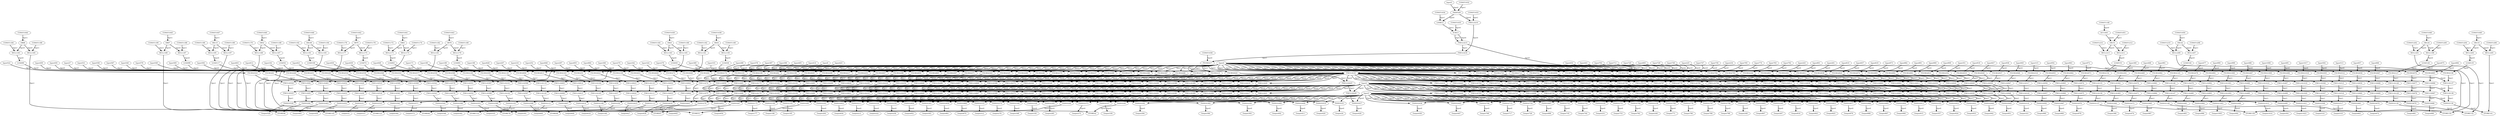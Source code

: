 Digraph G {
Input2[opcode=Input, ref_name="arg", size="0", offset="0, 0", pattern="0, 16"];
Input3[opcode=Input, ref_name="arg1", size="0", offset="0, 0", pattern="0, 16"];
Input4[opcode=Input, ref_name="arg2", size="0", offset="0, 0", pattern="0, 16"];
Input5[opcode=Input, ref_name="arg3", size="0", offset="0, 0", pattern="0, 16"];
Input8[opcode=Input, ref_name="arg4", size="6724", offset="0, 0", pattern="448, 16"];
FADD329[opcode=FADD32];
FMUL3210[opcode=FMUL32];
LSHR12[opcode=LSHR];
SUB13[opcode=SUB];
FMUL3215[opcode=FMUL32];
FMUL3216[opcode=FMUL32];
FSUB3217[opcode=FSUB32];
FMUL3218[opcode=FMUL32];
FSUB3219[opcode=FSUB32];
FMUL3220[opcode=FMUL32];
FMUL3221[opcode=FMUL32];
FADD3222[opcode=FADD32];
Output24[opcode=Output, ref_name="arg5", size="6724", offset="0, 0", pattern="448, 16"];
Input27[opcode=Input, ref_name="arg4", size="6724", offset="0, 4", pattern="448, 16"];
FSUB3228[opcode=FSUB32];
FMUL3229[opcode=FMUL32];
FMUL3230[opcode=FMUL32];
FADD3231[opcode=FADD32];
Output33[opcode=Output, ref_name="arg5", size="6728", offset="0, 4", pattern="448, 16"];
OR34[opcode=OR];
LOAD36[opcode=LOAD, ref_name="arg4", size="6724", offset="0, 0", cycles="16"];
FSUB3237[opcode=FSUB32];
FMUL3238[opcode=FMUL32];
FMUL3239[opcode=FMUL32];
FADD3240[opcode=FADD32];
STORE42[opcode=STORE, ref_name="arg5", size="4", offset="0, 0", cycles="16"];
OR43[opcode=OR];
LOAD45[opcode=LOAD, ref_name="arg4", size="6724", offset="0, 0", cycles="16"];
FSUB3246[opcode=FSUB32];
FMUL3247[opcode=FMUL32];
FMUL3248[opcode=FMUL32];
FADD3249[opcode=FADD32];
STORE51[opcode=STORE, ref_name="arg5", size="4", offset="0, 0", cycles="16"];
OR52[opcode=OR];
LOAD54[opcode=LOAD, ref_name="arg4", size="6724", offset="0, 0", cycles="16"];
FSUB3255[opcode=FSUB32];
FMUL3256[opcode=FMUL32];
FMUL3257[opcode=FMUL32];
FADD3258[opcode=FADD32];
STORE60[opcode=STORE, ref_name="arg5", size="4", offset="0, 0", cycles="16"];
OR61[opcode=OR];
LOAD63[opcode=LOAD, ref_name="arg4", size="6724", offset="0, 0", cycles="16"];
FSUB3264[opcode=FSUB32];
FMUL3265[opcode=FMUL32];
FMUL3266[opcode=FMUL32];
FADD3267[opcode=FADD32];
STORE69[opcode=STORE, ref_name="arg5", size="4", offset="0, 0", cycles="16"];
OR70[opcode=OR];
LOAD72[opcode=LOAD, ref_name="arg4", size="6724", offset="0, 0", cycles="16"];
FSUB3273[opcode=FSUB32];
FMUL3274[opcode=FMUL32];
FMUL3275[opcode=FMUL32];
FADD3276[opcode=FADD32];
STORE78[opcode=STORE, ref_name="arg5", size="4", offset="0, 0", cycles="16"];
OR79[opcode=OR];
LOAD81[opcode=LOAD, ref_name="arg4", size="6724", offset="0, 0", cycles="16"];
FSUB3282[opcode=FSUB32];
FMUL3283[opcode=FMUL32];
FMUL3284[opcode=FMUL32];
FADD3285[opcode=FADD32];
STORE87[opcode=STORE, ref_name="arg5", size="4", offset="0, 0", cycles="16"];
OR88[opcode=OR];
LOAD90[opcode=LOAD, ref_name="arg4", size="6724", offset="0, 0", cycles="16"];
FSUB3291[opcode=FSUB32];
FMUL3292[opcode=FMUL32];
FMUL3293[opcode=FMUL32];
FADD3294[opcode=FADD32];
STORE96[opcode=STORE, ref_name="arg5", size="4", offset="0, 0", cycles="16"];
OR97[opcode=OR];
LOAD99[opcode=LOAD, ref_name="arg4", size="6724", offset="0, 0", cycles="16"];
FSUB32100[opcode=FSUB32];
FMUL32101[opcode=FMUL32];
FMUL32102[opcode=FMUL32];
FADD32103[opcode=FADD32];
STORE105[opcode=STORE, ref_name="arg5", size="4", offset="0, 0", cycles="16"];
OR106[opcode=OR];
LOAD108[opcode=LOAD, ref_name="arg4", size="6724", offset="0, 0", cycles="16"];
FSUB32109[opcode=FSUB32];
FMUL32110[opcode=FMUL32];
FMUL32111[opcode=FMUL32];
FADD32112[opcode=FADD32];
STORE114[opcode=STORE, ref_name="arg5", size="4", offset="0, 0", cycles="16"];
OR115[opcode=OR];
LOAD117[opcode=LOAD, ref_name="arg4", size="6724", offset="0, 0", cycles="16"];
FSUB32118[opcode=FSUB32];
FMUL32119[opcode=FMUL32];
FMUL32120[opcode=FMUL32];
FADD32121[opcode=FADD32];
STORE123[opcode=STORE, ref_name="arg5", size="4", offset="0, 0", cycles="16"];
OR124[opcode=OR];
LOAD126[opcode=LOAD, ref_name="arg4", size="6724", offset="0, 0", cycles="16"];
FSUB32127[opcode=FSUB32];
FMUL32128[opcode=FMUL32];
FMUL32129[opcode=FMUL32];
FADD32130[opcode=FADD32];
STORE132[opcode=STORE, ref_name="arg5", size="4", offset="0, 0", cycles="16"];
OR133[opcode=OR];
LOAD135[opcode=LOAD, ref_name="arg4", size="6724", offset="0, 0", cycles="16"];
FSUB32136[opcode=FSUB32];
FMUL32137[opcode=FMUL32];
FMUL32138[opcode=FMUL32];
FADD32139[opcode=FADD32];
STORE141[opcode=STORE, ref_name="arg5", size="4", offset="0, 0", cycles="16"];
OR142[opcode=OR];
LOAD144[opcode=LOAD, ref_name="arg4", size="6724", offset="0, 0", cycles="16"];
FSUB32145[opcode=FSUB32];
FMUL32146[opcode=FMUL32];
FMUL32147[opcode=FMUL32];
FADD32148[opcode=FADD32];
STORE150[opcode=STORE, ref_name="arg5", size="4", offset="0, 0", cycles="16"];
OR151[opcode=OR];
LOAD153[opcode=LOAD, ref_name="arg4", size="6724", offset="0, 0", cycles="16"];
FSUB32154[opcode=FSUB32];
FMUL32155[opcode=FMUL32];
FMUL32156[opcode=FMUL32];
FADD32157[opcode=FADD32];
STORE159[opcode=STORE, ref_name="arg5", size="4", offset="0, 0", cycles="16"];
Input162[opcode=Input, ref_name="arg4", size="6724", offset="0, 64", pattern="448, 16"];
FSUB32163[opcode=FSUB32];
FMUL32164[opcode=FMUL32];
FMUL32165[opcode=FMUL32];
FADD32166[opcode=FADD32];
Output168[opcode=Output, ref_name="arg5", size="6724", offset="64, 0", pattern="448, 16"];
Input171[opcode=Input, ref_name="arg4", size="6724", offset="0, 68", pattern="448, 16"];
FSUB32172[opcode=FSUB32];
FMUL32173[opcode=FMUL32];
FMUL32174[opcode=FMUL32];
FADD32175[opcode=FADD32];
Output177[opcode=Output, ref_name="arg5", size="6728", offset="64, 4", pattern="448, 16"];
Input180[opcode=Input, ref_name="arg4", size="6724", offset="0, 72", pattern="448, 16"];
FSUB32181[opcode=FSUB32];
FMUL32182[opcode=FMUL32];
FMUL32183[opcode=FMUL32];
FADD32184[opcode=FADD32];
Output186[opcode=Output, ref_name="arg5", size="6724", offset="72, 0", pattern="448, 16"];
Input189[opcode=Input, ref_name="arg4", size="6724", offset="0, 76", pattern="448, 16"];
FSUB32190[opcode=FSUB32];
FMUL32191[opcode=FMUL32];
FMUL32192[opcode=FMUL32];
FADD32193[opcode=FADD32];
Output195[opcode=Output, ref_name="arg5", size="6728", offset="72, 4", pattern="448, 16"];
Input198[opcode=Input, ref_name="arg4", size="6724", offset="0, 80", pattern="448, 16"];
FSUB32199[opcode=FSUB32];
FMUL32200[opcode=FMUL32];
FMUL32201[opcode=FMUL32];
FADD32202[opcode=FADD32];
Output204[opcode=Output, ref_name="arg5", size="6724", offset="80, 0", pattern="448, 16"];
Input207[opcode=Input, ref_name="arg4", size="6724", offset="0, 84", pattern="448, 16"];
FSUB32208[opcode=FSUB32];
FMUL32209[opcode=FMUL32];
FMUL32210[opcode=FMUL32];
FADD32211[opcode=FADD32];
Output213[opcode=Output, ref_name="arg5", size="6728", offset="80, 4", pattern="448, 16"];
Input216[opcode=Input, ref_name="arg4", size="6724", offset="0, 88", pattern="448, 16"];
FSUB32217[opcode=FSUB32];
FMUL32218[opcode=FMUL32];
FMUL32219[opcode=FMUL32];
FADD32220[opcode=FADD32];
Output222[opcode=Output, ref_name="arg5", size="6724", offset="88, 0", pattern="448, 16"];
Input225[opcode=Input, ref_name="arg4", size="6724", offset="0, 92", pattern="448, 16"];
FSUB32226[opcode=FSUB32];
FMUL32227[opcode=FMUL32];
FMUL32228[opcode=FMUL32];
FADD32229[opcode=FADD32];
Output231[opcode=Output, ref_name="arg5", size="6728", offset="88, 4", pattern="448, 16"];
Input234[opcode=Input, ref_name="arg4", size="6724", offset="0, 96", pattern="448, 16"];
FSUB32235[opcode=FSUB32];
FMUL32236[opcode=FMUL32];
FMUL32237[opcode=FMUL32];
FADD32238[opcode=FADD32];
Output240[opcode=Output, ref_name="arg5", size="6724", offset="96, 0", pattern="448, 16"];
Input243[opcode=Input, ref_name="arg4", size="6724", offset="0, 100", pattern="448, 16"];
FSUB32244[opcode=FSUB32];
FMUL32245[opcode=FMUL32];
FMUL32246[opcode=FMUL32];
FADD32247[opcode=FADD32];
Output249[opcode=Output, ref_name="arg5", size="6728", offset="96, 4", pattern="448, 16"];
Input252[opcode=Input, ref_name="arg4", size="6724", offset="0, 104", pattern="448, 16"];
FSUB32253[opcode=FSUB32];
FMUL32254[opcode=FMUL32];
FMUL32255[opcode=FMUL32];
FADD32256[opcode=FADD32];
Output258[opcode=Output, ref_name="arg5", size="6724", offset="104, 0", pattern="448, 16"];
Input261[opcode=Input, ref_name="arg4", size="6724", offset="0, 108", pattern="448, 16"];
FSUB32262[opcode=FSUB32];
FMUL32263[opcode=FMUL32];
FMUL32264[opcode=FMUL32];
FADD32265[opcode=FADD32];
Output267[opcode=Output, ref_name="arg5", size="6728", offset="104, 4", pattern="448, 16"];
Input270[opcode=Input, ref_name="arg4", size="6724", offset="0, 112", pattern="448, 16"];
FSUB32271[opcode=FSUB32];
FMUL32272[opcode=FMUL32];
FMUL32273[opcode=FMUL32];
FADD32274[opcode=FADD32];
Output276[opcode=Output, ref_name="arg5", size="6724", offset="112, 0", pattern="448, 16"];
Input279[opcode=Input, ref_name="arg4", size="6724", offset="0, 116", pattern="448, 16"];
FSUB32280[opcode=FSUB32];
FMUL32281[opcode=FMUL32];
FMUL32282[opcode=FMUL32];
FADD32283[opcode=FADD32];
Output285[opcode=Output, ref_name="arg5", size="6728", offset="112, 4", pattern="448, 16"];
Input288[opcode=Input, ref_name="arg4", size="6724", offset="0, 120", pattern="448, 16"];
FSUB32289[opcode=FSUB32];
FMUL32290[opcode=FMUL32];
FMUL32291[opcode=FMUL32];
FADD32292[opcode=FADD32];
Output294[opcode=Output, ref_name="arg5", size="6724", offset="120, 0", pattern="448, 16"];
Input297[opcode=Input, ref_name="arg4", size="6724", offset="0, 124", pattern="448, 16"];
FSUB32298[opcode=FSUB32];
FMUL32299[opcode=FMUL32];
FMUL32300[opcode=FMUL32];
FADD32301[opcode=FADD32];
Output303[opcode=Output, ref_name="arg5", size="6728", offset="120, 4", pattern="448, 16"];
Input306[opcode=Input, ref_name="arg4", size="6724", offset="0, 128", pattern="448, 16"];
FSUB32307[opcode=FSUB32];
FMUL32308[opcode=FMUL32];
FMUL32309[opcode=FMUL32];
FADD32310[opcode=FADD32];
Output312[opcode=Output, ref_name="arg5", size="6724", offset="128, 0", pattern="448, 16"];
Input315[opcode=Input, ref_name="arg4", size="6724", offset="0, 132", pattern="448, 16"];
FSUB32316[opcode=FSUB32];
FMUL32317[opcode=FMUL32];
FMUL32318[opcode=FMUL32];
FADD32319[opcode=FADD32];
Output321[opcode=Output, ref_name="arg5", size="6728", offset="128, 4", pattern="448, 16"];
Input324[opcode=Input, ref_name="arg4", size="6724", offset="0, 136", pattern="448, 16"];
FSUB32325[opcode=FSUB32];
FMUL32326[opcode=FMUL32];
FMUL32327[opcode=FMUL32];
FADD32328[opcode=FADD32];
Output330[opcode=Output, ref_name="arg5", size="6724", offset="136, 0", pattern="448, 16"];
Input333[opcode=Input, ref_name="arg4", size="6724", offset="0, 140", pattern="448, 16"];
FSUB32334[opcode=FSUB32];
FMUL32335[opcode=FMUL32];
FMUL32336[opcode=FMUL32];
FADD32337[opcode=FADD32];
Output339[opcode=Output, ref_name="arg5", size="6728", offset="136, 4", pattern="448, 16"];
Input342[opcode=Input, ref_name="arg4", size="6724", offset="0, 144", pattern="448, 16"];
FSUB32343[opcode=FSUB32];
FMUL32344[opcode=FMUL32];
FMUL32345[opcode=FMUL32];
FADD32346[opcode=FADD32];
Output348[opcode=Output, ref_name="arg5", size="6724", offset="144, 0", pattern="448, 16"];
Input351[opcode=Input, ref_name="arg4", size="6724", offset="0, 148", pattern="448, 16"];
FSUB32352[opcode=FSUB32];
FMUL32353[opcode=FMUL32];
FMUL32354[opcode=FMUL32];
FADD32355[opcode=FADD32];
Output357[opcode=Output, ref_name="arg5", size="6728", offset="144, 4", pattern="448, 16"];
Input360[opcode=Input, ref_name="arg4", size="6724", offset="0, 152", pattern="448, 16"];
FSUB32361[opcode=FSUB32];
FMUL32362[opcode=FMUL32];
FMUL32363[opcode=FMUL32];
FADD32364[opcode=FADD32];
Output366[opcode=Output, ref_name="arg5", size="6724", offset="152, 0", pattern="448, 16"];
Input369[opcode=Input, ref_name="arg4", size="6724", offset="0, 156", pattern="448, 16"];
FSUB32370[opcode=FSUB32];
FMUL32371[opcode=FMUL32];
FMUL32372[opcode=FMUL32];
FADD32373[opcode=FADD32];
Output375[opcode=Output, ref_name="arg5", size="6728", offset="152, 4", pattern="448, 16"];
Input378[opcode=Input, ref_name="arg4", size="6724", offset="0, 160", pattern="448, 16"];
FSUB32379[opcode=FSUB32];
FMUL32380[opcode=FMUL32];
FMUL32381[opcode=FMUL32];
FADD32382[opcode=FADD32];
Output384[opcode=Output, ref_name="arg5", size="6724", offset="160, 0", pattern="448, 16"];
Input387[opcode=Input, ref_name="arg4", size="6724", offset="0, 164", pattern="448, 16"];
FSUB32388[opcode=FSUB32];
FMUL32389[opcode=FMUL32];
FMUL32390[opcode=FMUL32];
FADD32391[opcode=FADD32];
Output393[opcode=Output, ref_name="arg5", size="6728", offset="160, 4", pattern="448, 16"];
Input396[opcode=Input, ref_name="arg4", size="6724", offset="0, 168", pattern="448, 16"];
FSUB32397[opcode=FSUB32];
FMUL32398[opcode=FMUL32];
FMUL32399[opcode=FMUL32];
FADD32400[opcode=FADD32];
Output402[opcode=Output, ref_name="arg5", size="6724", offset="168, 0", pattern="448, 16"];
Input405[opcode=Input, ref_name="arg4", size="6724", offset="0, 172", pattern="448, 16"];
FSUB32406[opcode=FSUB32];
FMUL32407[opcode=FMUL32];
FMUL32408[opcode=FMUL32];
FADD32409[opcode=FADD32];
Output411[opcode=Output, ref_name="arg5", size="6728", offset="168, 4", pattern="448, 16"];
Input414[opcode=Input, ref_name="arg4", size="6724", offset="0, 176", pattern="448, 16"];
FSUB32415[opcode=FSUB32];
FMUL32416[opcode=FMUL32];
FMUL32417[opcode=FMUL32];
FADD32418[opcode=FADD32];
Output420[opcode=Output, ref_name="arg5", size="6724", offset="176, 0", pattern="448, 16"];
Input423[opcode=Input, ref_name="arg4", size="6724", offset="0, 180", pattern="448, 16"];
FSUB32424[opcode=FSUB32];
FMUL32425[opcode=FMUL32];
FMUL32426[opcode=FMUL32];
FADD32427[opcode=FADD32];
Output429[opcode=Output, ref_name="arg5", size="6728", offset="176, 4", pattern="448, 16"];
Input432[opcode=Input, ref_name="arg4", size="6724", offset="0, 184", pattern="448, 16"];
FSUB32433[opcode=FSUB32];
FMUL32434[opcode=FMUL32];
FMUL32435[opcode=FMUL32];
FADD32436[opcode=FADD32];
Output438[opcode=Output, ref_name="arg5", size="6724", offset="184, 0", pattern="448, 16"];
Input441[opcode=Input, ref_name="arg4", size="6724", offset="0, 188", pattern="448, 16"];
FSUB32442[opcode=FSUB32];
FMUL32443[opcode=FMUL32];
FMUL32444[opcode=FMUL32];
FADD32445[opcode=FADD32];
Output447[opcode=Output, ref_name="arg5", size="6728", offset="184, 4", pattern="448, 16"];
Input450[opcode=Input, ref_name="arg4", size="6724", offset="0, 192", pattern="448, 16"];
FSUB32451[opcode=FSUB32];
FMUL32452[opcode=FMUL32];
FMUL32453[opcode=FMUL32];
FADD32454[opcode=FADD32];
Output456[opcode=Output, ref_name="arg5", size="6724", offset="192, 0", pattern="448, 16"];
Input459[opcode=Input, ref_name="arg4", size="6724", offset="0, 196", pattern="448, 16"];
FSUB32460[opcode=FSUB32];
FMUL32461[opcode=FMUL32];
FMUL32462[opcode=FMUL32];
FADD32463[opcode=FADD32];
Output465[opcode=Output, ref_name="arg5", size="6728", offset="192, 4", pattern="448, 16"];
Input468[opcode=Input, ref_name="arg4", size="6724", offset="0, 200", pattern="448, 16"];
FSUB32469[opcode=FSUB32];
FMUL32470[opcode=FMUL32];
FMUL32471[opcode=FMUL32];
FADD32472[opcode=FADD32];
Output474[opcode=Output, ref_name="arg5", size="6724", offset="200, 0", pattern="448, 16"];
Input477[opcode=Input, ref_name="arg4", size="6724", offset="0, 204", pattern="448, 16"];
FSUB32478[opcode=FSUB32];
FMUL32479[opcode=FMUL32];
FMUL32480[opcode=FMUL32];
FADD32481[opcode=FADD32];
Output483[opcode=Output, ref_name="arg5", size="6728", offset="200, 4", pattern="448, 16"];
Input486[opcode=Input, ref_name="arg4", size="6724", offset="0, 208", pattern="448, 16"];
FSUB32487[opcode=FSUB32];
FMUL32488[opcode=FMUL32];
FMUL32489[opcode=FMUL32];
FADD32490[opcode=FADD32];
Output492[opcode=Output, ref_name="arg5", size="6724", offset="208, 0", pattern="448, 16"];
Input495[opcode=Input, ref_name="arg4", size="6724", offset="0, 212", pattern="448, 16"];
FSUB32496[opcode=FSUB32];
FMUL32497[opcode=FMUL32];
FMUL32498[opcode=FMUL32];
FADD32499[opcode=FADD32];
Output501[opcode=Output, ref_name="arg5", size="6728", offset="208, 4", pattern="448, 16"];
Input504[opcode=Input, ref_name="arg4", size="6724", offset="0, 216", pattern="448, 16"];
FSUB32505[opcode=FSUB32];
FMUL32506[opcode=FMUL32];
FMUL32507[opcode=FMUL32];
FADD32508[opcode=FADD32];
Output510[opcode=Output, ref_name="arg5", size="6724", offset="216, 0", pattern="448, 16"];
Input513[opcode=Input, ref_name="arg4", size="6724", offset="0, 220", pattern="448, 16"];
FSUB32514[opcode=FSUB32];
FMUL32515[opcode=FMUL32];
FMUL32516[opcode=FMUL32];
FADD32517[opcode=FADD32];
Output519[opcode=Output, ref_name="arg5", size="6728", offset="216, 4", pattern="448, 16"];
Input522[opcode=Input, ref_name="arg4", size="6724", offset="0, 224", pattern="448, 16"];
FSUB32523[opcode=FSUB32];
FMUL32524[opcode=FMUL32];
FMUL32525[opcode=FMUL32];
FADD32526[opcode=FADD32];
Output528[opcode=Output, ref_name="arg5", size="6724", offset="224, 0", pattern="448, 16"];
Input531[opcode=Input, ref_name="arg4", size="6724", offset="0, 228", pattern="448, 16"];
FSUB32532[opcode=FSUB32];
FMUL32533[opcode=FMUL32];
FMUL32534[opcode=FMUL32];
FADD32535[opcode=FADD32];
Output537[opcode=Output, ref_name="arg5", size="6728", offset="224, 4", pattern="448, 16"];
Input540[opcode=Input, ref_name="arg4", size="6724", offset="0, 232", pattern="448, 16"];
FSUB32541[opcode=FSUB32];
FMUL32542[opcode=FMUL32];
FMUL32543[opcode=FMUL32];
FADD32544[opcode=FADD32];
Output546[opcode=Output, ref_name="arg5", size="6724", offset="232, 0", pattern="448, 16"];
Input549[opcode=Input, ref_name="arg4", size="6724", offset="0, 236", pattern="448, 16"];
FSUB32550[opcode=FSUB32];
FMUL32551[opcode=FMUL32];
FMUL32552[opcode=FMUL32];
FADD32553[opcode=FADD32];
Output555[opcode=Output, ref_name="arg5", size="6728", offset="232, 4", pattern="448, 16"];
Input558[opcode=Input, ref_name="arg4", size="6724", offset="0, 240", pattern="448, 16"];
FSUB32559[opcode=FSUB32];
FMUL32560[opcode=FMUL32];
FMUL32561[opcode=FMUL32];
FADD32562[opcode=FADD32];
Output564[opcode=Output, ref_name="arg5", size="6724", offset="240, 0", pattern="448, 16"];
Input567[opcode=Input, ref_name="arg4", size="6724", offset="0, 244", pattern="448, 16"];
FSUB32568[opcode=FSUB32];
FMUL32569[opcode=FMUL32];
FMUL32570[opcode=FMUL32];
FADD32571[opcode=FADD32];
Output573[opcode=Output, ref_name="arg5", size="6728", offset="240, 4", pattern="448, 16"];
Input576[opcode=Input, ref_name="arg4", size="6724", offset="0, 248", pattern="448, 16"];
FSUB32577[opcode=FSUB32];
FMUL32578[opcode=FMUL32];
FMUL32579[opcode=FMUL32];
FADD32580[opcode=FADD32];
Output582[opcode=Output, ref_name="arg5", size="6724", offset="248, 0", pattern="448, 16"];
Input585[opcode=Input, ref_name="arg4", size="6724", offset="0, 252", pattern="448, 16"];
FSUB32586[opcode=FSUB32];
FMUL32587[opcode=FMUL32];
FMUL32588[opcode=FMUL32];
FADD32589[opcode=FADD32];
Output591[opcode=Output, ref_name="arg5", size="6728", offset="248, 4", pattern="448, 16"];
Input594[opcode=Input, ref_name="arg4", size="6724", offset="0, 256", pattern="448, 16"];
FSUB32595[opcode=FSUB32];
FMUL32596[opcode=FMUL32];
FMUL32597[opcode=FMUL32];
FADD32598[opcode=FADD32];
Output600[opcode=Output, ref_name="arg5", size="6724", offset="256, 0", pattern="448, 16"];
Input603[opcode=Input, ref_name="arg4", size="6724", offset="0, 260", pattern="448, 16"];
FSUB32604[opcode=FSUB32];
FMUL32605[opcode=FMUL32];
FMUL32606[opcode=FMUL32];
FADD32607[opcode=FADD32];
Output609[opcode=Output, ref_name="arg5", size="6728", offset="256, 4", pattern="448, 16"];
Input612[opcode=Input, ref_name="arg4", size="6724", offset="0, 264", pattern="448, 16"];
FSUB32613[opcode=FSUB32];
FMUL32614[opcode=FMUL32];
FMUL32615[opcode=FMUL32];
FADD32616[opcode=FADD32];
Output618[opcode=Output, ref_name="arg5", size="6724", offset="264, 0", pattern="448, 16"];
Input621[opcode=Input, ref_name="arg4", size="6724", offset="0, 268", pattern="448, 16"];
FSUB32622[opcode=FSUB32];
FMUL32623[opcode=FMUL32];
FMUL32624[opcode=FMUL32];
FADD32625[opcode=FADD32];
Output627[opcode=Output, ref_name="arg5", size="6728", offset="264, 4", pattern="448, 16"];
Input630[opcode=Input, ref_name="arg4", size="6724", offset="0, 272", pattern="448, 16"];
FSUB32631[opcode=FSUB32];
FMUL32632[opcode=FMUL32];
FMUL32633[opcode=FMUL32];
FADD32634[opcode=FADD32];
Output636[opcode=Output, ref_name="arg5", size="6724", offset="272, 0", pattern="448, 16"];
Input639[opcode=Input, ref_name="arg4", size="6724", offset="0, 276", pattern="448, 16"];
FSUB32640[opcode=FSUB32];
FMUL32641[opcode=FMUL32];
FMUL32642[opcode=FMUL32];
FADD32643[opcode=FADD32];
Output645[opcode=Output, ref_name="arg5", size="6728", offset="272, 4", pattern="448, 16"];
Input648[opcode=Input, ref_name="arg4", size="6724", offset="0, 280", pattern="448, 16"];
FSUB32649[opcode=FSUB32];
FMUL32650[opcode=FMUL32];
FMUL32651[opcode=FMUL32];
FADD32652[opcode=FADD32];
Output654[opcode=Output, ref_name="arg5", size="6724", offset="280, 0", pattern="448, 16"];
Input657[opcode=Input, ref_name="arg4", size="6724", offset="0, 284", pattern="448, 16"];
FSUB32658[opcode=FSUB32];
FMUL32659[opcode=FMUL32];
FMUL32660[opcode=FMUL32];
FADD32661[opcode=FADD32];
Output663[opcode=Output, ref_name="arg5", size="6728", offset="280, 4", pattern="448, 16"];
Input666[opcode=Input, ref_name="arg4", size="6724", offset="0, 288", pattern="448, 16"];
FSUB32667[opcode=FSUB32];
FMUL32668[opcode=FMUL32];
FMUL32669[opcode=FMUL32];
FADD32670[opcode=FADD32];
Output672[opcode=Output, ref_name="arg5", size="6724", offset="288, 0", pattern="448, 16"];
Input675[opcode=Input, ref_name="arg4", size="6724", offset="0, 292", pattern="448, 16"];
FSUB32676[opcode=FSUB32];
FMUL32677[opcode=FMUL32];
FMUL32678[opcode=FMUL32];
FADD32679[opcode=FADD32];
Output681[opcode=Output, ref_name="arg5", size="6728", offset="288, 4", pattern="448, 16"];
Input684[opcode=Input, ref_name="arg4", size="6724", offset="0, 296", pattern="448, 16"];
FSUB32685[opcode=FSUB32];
FMUL32686[opcode=FMUL32];
FMUL32687[opcode=FMUL32];
FADD32688[opcode=FADD32];
Output690[opcode=Output, ref_name="arg5", size="6724", offset="296, 0", pattern="448, 16"];
Input693[opcode=Input, ref_name="arg4", size="6724", offset="0, 300", pattern="448, 16"];
FSUB32694[opcode=FSUB32];
FMUL32695[opcode=FMUL32];
FMUL32696[opcode=FMUL32];
FADD32697[opcode=FADD32];
Output699[opcode=Output, ref_name="arg5", size="6728", offset="296, 4", pattern="448, 16"];
Input702[opcode=Input, ref_name="arg4", size="6724", offset="0, 304", pattern="448, 16"];
FSUB32703[opcode=FSUB32];
FMUL32704[opcode=FMUL32];
FMUL32705[opcode=FMUL32];
FADD32706[opcode=FADD32];
Output708[opcode=Output, ref_name="arg5", size="6724", offset="304, 0", pattern="448, 16"];
Input711[opcode=Input, ref_name="arg4", size="6724", offset="0, 308", pattern="448, 16"];
FSUB32712[opcode=FSUB32];
FMUL32713[opcode=FMUL32];
FMUL32714[opcode=FMUL32];
FADD32715[opcode=FADD32];
Output717[opcode=Output, ref_name="arg5", size="6728", offset="304, 4", pattern="448, 16"];
Input720[opcode=Input, ref_name="arg4", size="6724", offset="0, 312", pattern="448, 16"];
FSUB32721[opcode=FSUB32];
FMUL32722[opcode=FMUL32];
FMUL32723[opcode=FMUL32];
FADD32724[opcode=FADD32];
Output726[opcode=Output, ref_name="arg5", size="6724", offset="312, 0", pattern="448, 16"];
Input729[opcode=Input, ref_name="arg4", size="6724", offset="0, 316", pattern="448, 16"];
FSUB32730[opcode=FSUB32];
FMUL32731[opcode=FMUL32];
FMUL32732[opcode=FMUL32];
FADD32733[opcode=FADD32];
Output735[opcode=Output, ref_name="arg5", size="6728", offset="312, 4", pattern="448, 16"];
Input738[opcode=Input, ref_name="arg4", size="6724", offset="0, 320", pattern="448, 16"];
FSUB32739[opcode=FSUB32];
FMUL32740[opcode=FMUL32];
FMUL32741[opcode=FMUL32];
FADD32742[opcode=FADD32];
Output744[opcode=Output, ref_name="arg5", size="6724", offset="320, 0", pattern="448, 16"];
Input747[opcode=Input, ref_name="arg4", size="6724", offset="0, 324", pattern="448, 16"];
FSUB32748[opcode=FSUB32];
FMUL32749[opcode=FMUL32];
FMUL32750[opcode=FMUL32];
FADD32751[opcode=FADD32];
Output753[opcode=Output, ref_name="arg5", size="6728", offset="320, 4", pattern="448, 16"];
Input756[opcode=Input, ref_name="arg4", size="6724", offset="0, 328", pattern="448, 16"];
FSUB32757[opcode=FSUB32];
FMUL32758[opcode=FMUL32];
FMUL32759[opcode=FMUL32];
FADD32760[opcode=FADD32];
Output762[opcode=Output, ref_name="arg5", size="6724", offset="328, 0", pattern="448, 16"];
Input765[opcode=Input, ref_name="arg4", size="6724", offset="0, 332", pattern="448, 16"];
FSUB32766[opcode=FSUB32];
FMUL32767[opcode=FMUL32];
FMUL32768[opcode=FMUL32];
FADD32769[opcode=FADD32];
Output771[opcode=Output, ref_name="arg5", size="6728", offset="328, 4", pattern="448, 16"];
Input774[opcode=Input, ref_name="arg4", size="6724", offset="0, 336", pattern="448, 16"];
FSUB32775[opcode=FSUB32];
FMUL32776[opcode=FMUL32];
FMUL32777[opcode=FMUL32];
FADD32778[opcode=FADD32];
Output780[opcode=Output, ref_name="arg5", size="6724", offset="336, 0", pattern="448, 16"];
Input783[opcode=Input, ref_name="arg4", size="6724", offset="0, 340", pattern="448, 16"];
FSUB32784[opcode=FSUB32];
FMUL32785[opcode=FMUL32];
FMUL32786[opcode=FMUL32];
FADD32787[opcode=FADD32];
Output789[opcode=Output, ref_name="arg5", size="6728", offset="336, 4", pattern="448, 16"];
Input792[opcode=Input, ref_name="arg4", size="6724", offset="0, 344", pattern="448, 16"];
FSUB32793[opcode=FSUB32];
FMUL32794[opcode=FMUL32];
FMUL32795[opcode=FMUL32];
FADD32796[opcode=FADD32];
Output798[opcode=Output, ref_name="arg5", size="6724", offset="344, 0", pattern="448, 16"];
Input801[opcode=Input, ref_name="arg4", size="6724", offset="0, 348", pattern="448, 16"];
FSUB32802[opcode=FSUB32];
FMUL32803[opcode=FMUL32];
FMUL32804[opcode=FMUL32];
FADD32805[opcode=FADD32];
Output807[opcode=Output, ref_name="arg5", size="6728", offset="344, 4", pattern="448, 16"];
Input810[opcode=Input, ref_name="arg4", size="6724", offset="0, 352", pattern="448, 16"];
FSUB32811[opcode=FSUB32];
FMUL32812[opcode=FMUL32];
FMUL32813[opcode=FMUL32];
FADD32814[opcode=FADD32];
Output816[opcode=Output, ref_name="arg5", size="6724", offset="352, 0", pattern="448, 16"];
Input819[opcode=Input, ref_name="arg4", size="6724", offset="0, 356", pattern="448, 16"];
FSUB32820[opcode=FSUB32];
FMUL32821[opcode=FMUL32];
FMUL32822[opcode=FMUL32];
FADD32823[opcode=FADD32];
Output825[opcode=Output, ref_name="arg5", size="6728", offset="352, 4", pattern="448, 16"];
Input828[opcode=Input, ref_name="arg4", size="6724", offset="0, 360", pattern="448, 16"];
FSUB32829[opcode=FSUB32];
FMUL32830[opcode=FMUL32];
FMUL32831[opcode=FMUL32];
FADD32832[opcode=FADD32];
Output834[opcode=Output, ref_name="arg5", size="6724", offset="360, 0", pattern="448, 16"];
Input837[opcode=Input, ref_name="arg4", size="6724", offset="0, 364", pattern="448, 16"];
FSUB32838[opcode=FSUB32];
FMUL32839[opcode=FMUL32];
FMUL32840[opcode=FMUL32];
FADD32841[opcode=FADD32];
Output843[opcode=Output, ref_name="arg5", size="6728", offset="360, 4", pattern="448, 16"];
Input846[opcode=Input, ref_name="arg4", size="6724", offset="0, 368", pattern="448, 16"];
FSUB32847[opcode=FSUB32];
FMUL32848[opcode=FMUL32];
FMUL32849[opcode=FMUL32];
FADD32850[opcode=FADD32];
Output852[opcode=Output, ref_name="arg5", size="6724", offset="368, 0", pattern="448, 16"];
Input855[opcode=Input, ref_name="arg4", size="6724", offset="0, 372", pattern="448, 16"];
FSUB32856[opcode=FSUB32];
FMUL32857[opcode=FMUL32];
FMUL32858[opcode=FMUL32];
FADD32859[opcode=FADD32];
Output861[opcode=Output, ref_name="arg5", size="6728", offset="368, 4", pattern="448, 16"];
Input864[opcode=Input, ref_name="arg4", size="6724", offset="0, 376", pattern="448, 16"];
FSUB32865[opcode=FSUB32];
FMUL32866[opcode=FMUL32];
FMUL32867[opcode=FMUL32];
FADD32868[opcode=FADD32];
Output870[opcode=Output, ref_name="arg5", size="6724", offset="376, 0", pattern="448, 16"];
Input873[opcode=Input, ref_name="arg4", size="6724", offset="0, 380", pattern="448, 16"];
FSUB32874[opcode=FSUB32];
FMUL32875[opcode=FMUL32];
FMUL32876[opcode=FMUL32];
FADD32877[opcode=FADD32];
Output879[opcode=Output, ref_name="arg5", size="6728", offset="376, 4", pattern="448, 16"];
Input882[opcode=Input, ref_name="arg4", size="6724", offset="0, 384", pattern="448, 16"];
FSUB32883[opcode=FSUB32];
FMUL32884[opcode=FMUL32];
FMUL32885[opcode=FMUL32];
FADD32886[opcode=FADD32];
Output888[opcode=Output, ref_name="arg5", size="6724", offset="384, 0", pattern="448, 16"];
Input891[opcode=Input, ref_name="arg4", size="6724", offset="0, 388", pattern="448, 16"];
FSUB32892[opcode=FSUB32];
FMUL32893[opcode=FMUL32];
FMUL32894[opcode=FMUL32];
FADD32895[opcode=FADD32];
Output897[opcode=Output, ref_name="arg5", size="6728", offset="384, 4", pattern="448, 16"];
Input900[opcode=Input, ref_name="arg4", size="6724", offset="0, 392", pattern="448, 16"];
FSUB32901[opcode=FSUB32];
FMUL32902[opcode=FMUL32];
FMUL32903[opcode=FMUL32];
FADD32904[opcode=FADD32];
Output906[opcode=Output, ref_name="arg5", size="6724", offset="392, 0", pattern="448, 16"];
Input909[opcode=Input, ref_name="arg4", size="6724", offset="0, 396", pattern="448, 16"];
FSUB32910[opcode=FSUB32];
FMUL32911[opcode=FMUL32];
FMUL32912[opcode=FMUL32];
FADD32913[opcode=FADD32];
Output915[opcode=Output, ref_name="arg5", size="6728", offset="392, 4", pattern="448, 16"];
Input918[opcode=Input, ref_name="arg4", size="6724", offset="0, 400", pattern="448, 16"];
FSUB32919[opcode=FSUB32];
FMUL32920[opcode=FMUL32];
FMUL32921[opcode=FMUL32];
FADD32922[opcode=FADD32];
Output924[opcode=Output, ref_name="arg5", size="6724", offset="400, 0", pattern="448, 16"];
Input927[opcode=Input, ref_name="arg4", size="6724", offset="0, 404", pattern="448, 16"];
FSUB32928[opcode=FSUB32];
FMUL32929[opcode=FMUL32];
FMUL32930[opcode=FMUL32];
FADD32931[opcode=FADD32];
Output933[opcode=Output, ref_name="arg5", size="6728", offset="400, 4", pattern="448, 16"];
Input936[opcode=Input, ref_name="arg4", size="6724", offset="0, 408", pattern="448, 16"];
FSUB32937[opcode=FSUB32];
FMUL32938[opcode=FMUL32];
FMUL32939[opcode=FMUL32];
FADD32940[opcode=FADD32];
Output942[opcode=Output, ref_name="arg5", size="6724", offset="408, 0", pattern="448, 16"];
Input945[opcode=Input, ref_name="arg4", size="6724", offset="0, 412", pattern="448, 16"];
FSUB32946[opcode=FSUB32];
FMUL32947[opcode=FMUL32];
FMUL32948[opcode=FMUL32];
FADD32949[opcode=FADD32];
Output951[opcode=Output, ref_name="arg5", size="6728", offset="408, 4", pattern="448, 16"];
Input954[opcode=Input, ref_name="arg4", size="6724", offset="0, 416", pattern="448, 16"];
FSUB32955[opcode=FSUB32];
FMUL32956[opcode=FMUL32];
FMUL32957[opcode=FMUL32];
FADD32958[opcode=FADD32];
Output960[opcode=Output, ref_name="arg5", size="6724", offset="416, 0", pattern="448, 16"];
Input963[opcode=Input, ref_name="arg4", size="6724", offset="0, 420", pattern="448, 16"];
FSUB32964[opcode=FSUB32];
FMUL32965[opcode=FMUL32];
FMUL32966[opcode=FMUL32];
FADD32967[opcode=FADD32];
Output969[opcode=Output, ref_name="arg5", size="6728", offset="416, 4", pattern="448, 16"];
Input972[opcode=Input, ref_name="arg4", size="6724", offset="0, 424", pattern="448, 16"];
FSUB32973[opcode=FSUB32];
FMUL32974[opcode=FMUL32];
FMUL32975[opcode=FMUL32];
FADD32976[opcode=FADD32];
Output978[opcode=Output, ref_name="arg5", size="6724", offset="424, 0", pattern="448, 16"];
Input981[opcode=Input, ref_name="arg4", size="6724", offset="0, 428", pattern="448, 16"];
FSUB32982[opcode=FSUB32];
FMUL32983[opcode=FMUL32];
FMUL32984[opcode=FMUL32];
FADD32985[opcode=FADD32];
Output987[opcode=Output, ref_name="arg5", size="6728", offset="424, 4", pattern="448, 16"];
Input990[opcode=Input, ref_name="arg4", size="6724", offset="0, 432", pattern="448, 16"];
FSUB32991[opcode=FSUB32];
FMUL32992[opcode=FMUL32];
FMUL32993[opcode=FMUL32];
FADD32994[opcode=FADD32];
Output996[opcode=Output, ref_name="arg5", size="6724", offset="432, 0", pattern="448, 16"];
Input999[opcode=Input, ref_name="arg4", size="6724", offset="0, 436", pattern="448, 16"];
FSUB321000[opcode=FSUB32];
FMUL321001[opcode=FMUL32];
FMUL321002[opcode=FMUL32];
FADD321003[opcode=FADD32];
Output1005[opcode=Output, ref_name="arg5", size="6728", offset="432, 4", pattern="448, 16"];
Input1008[opcode=Input, ref_name="arg4", size="6724", offset="0, 440", pattern="448, 16"];
FSUB321009[opcode=FSUB32];
FMUL321010[opcode=FMUL32];
FMUL321011[opcode=FMUL32];
FADD321012[opcode=FADD32];
Output1014[opcode=Output, ref_name="arg5", size="6724", offset="440, 0", pattern="448, 16"];
Input1017[opcode=Input, ref_name="arg4", size="6724", offset="0, 444", pattern="448, 16"];
FSUB321018[opcode=FSUB32];
FMUL321019[opcode=FMUL32];
FMUL321020[opcode=FMUL32];
FADD321021[opcode=FADD32];
Output1023[opcode=Output, ref_name="arg5", size="6728", offset="440, 4", pattern="448, 16"];
CONST1032[opcode=CONST, value=925353388];
CONST1033[opcode=CONST, value=1056964608];
CONST1034[opcode=CONST, value=1];
CONST1035[opcode=CONST, value=1597463007];
CONST1036[opcode=CONST, value=1069547520];
CONST1038[opcode=CONST, value=2];
CONST1039[opcode=CONST, value=3];
CONST1040[opcode=CONST, value=4];
CONST1041[opcode=CONST, value=5];
CONST1042[opcode=CONST, value=6];
CONST1043[opcode=CONST, value=7];
CONST1044[opcode=CONST, value=8];
CONST1045[opcode=CONST, value=9];
CONST1046[opcode=CONST, value=10];
CONST1047[opcode=CONST, value=11];
CONST1048[opcode=CONST, value=12];
CONST1049[opcode=CONST, value=13];
CONST1050[opcode=CONST, value=14];
CONST1051[opcode=CONST, value=15];
CONST1148[opcode=CONST, value=112];
MUL1159[opcode=MUL];
CONST1160[opcode=CONST, value=4];
MUL1161[opcode=MUL];
CONST1162[opcode=CONST, value=4];
MUL1163[opcode=MUL];
CONST1164[opcode=CONST, value=4];
MUL1165[opcode=MUL];
CONST1166[opcode=CONST, value=4];
MUL1167[opcode=MUL];
CONST1168[opcode=CONST, value=4];
MUL1169[opcode=MUL];
CONST1170[opcode=CONST, value=4];
MUL1171[opcode=MUL];
CONST1172[opcode=CONST, value=4];
MUL1173[opcode=MUL];
CONST1174[opcode=CONST, value=4];
MUL1175[opcode=MUL];
CONST1176[opcode=CONST, value=4];
MUL1177[opcode=MUL];
CONST1178[opcode=CONST, value=4];
MUL1179[opcode=MUL];
CONST1180[opcode=CONST, value=4];
MUL1181[opcode=MUL];
CONST1182[opcode=CONST, value=4];
MUL1183[opcode=MUL];
CONST1184[opcode=CONST, value=4];
MUL1185[opcode=MUL];
CONST1186[opcode=CONST, value=4];
MUL1187[opcode=MUL];
CONST1188[opcode=CONST, value=4];
MUL1189[opcode=MUL];
CONST1190[opcode=CONST, value=4];
MUL1191[opcode=MUL];
CONST1192[opcode=CONST, value=4];
MUL1193[opcode=MUL];
CONST1194[opcode=CONST, value=4];
MUL1195[opcode=MUL];
CONST1196[opcode=CONST, value=4];
MUL1197[opcode=MUL];
CONST1198[opcode=CONST, value=4];
MUL1199[opcode=MUL];
CONST1200[opcode=CONST, value=4];
MUL1201[opcode=MUL];
CONST1202[opcode=CONST, value=4];
MUL1203[opcode=MUL];
CONST1204[opcode=CONST, value=4];
MUL1205[opcode=MUL];
CONST1206[opcode=CONST, value=4];
MUL1207[opcode=MUL];
CONST1208[opcode=CONST, value=4];
MUL1209[opcode=MUL];
CONST1210[opcode=CONST, value=4];
MUL1211[opcode=MUL];
CONST1212[opcode=CONST, value=4];
MUL1213[opcode=MUL];
CONST1214[opcode=CONST, value=4];
ACC1601[opcode=ACC, acc_params="0, 16, 1, 1", acc_first=0];
Input2 -> FMUL321020[operand = 0 ,color = black, style = bold, label = "Op=0"];
Input2 -> FMUL321011[operand = 0 ,color = black, style = bold, label = "Op=0"];
Input2 -> FMUL321002[operand = 0 ,color = black, style = bold, label = "Op=0"];
Input2 -> FMUL32993[operand = 0 ,color = black, style = bold, label = "Op=0"];
Input2 -> FMUL32984[operand = 0 ,color = black, style = bold, label = "Op=0"];
Input2 -> FMUL32975[operand = 0 ,color = black, style = bold, label = "Op=0"];
Input2 -> FMUL32966[operand = 0 ,color = black, style = bold, label = "Op=0"];
Input2 -> FMUL32957[operand = 0 ,color = black, style = bold, label = "Op=0"];
Input2 -> FMUL32948[operand = 0 ,color = black, style = bold, label = "Op=0"];
Input2 -> FMUL32939[operand = 0 ,color = black, style = bold, label = "Op=0"];
Input2 -> FMUL32930[operand = 0 ,color = black, style = bold, label = "Op=0"];
Input2 -> FMUL32921[operand = 0 ,color = black, style = bold, label = "Op=0"];
Input2 -> FMUL32912[operand = 0 ,color = black, style = bold, label = "Op=0"];
Input2 -> FMUL32903[operand = 0 ,color = black, style = bold, label = "Op=0"];
Input2 -> FMUL32894[operand = 0 ,color = black, style = bold, label = "Op=0"];
Input2 -> FMUL32885[operand = 0 ,color = black, style = bold, label = "Op=0"];
Input2 -> FMUL32876[operand = 0 ,color = black, style = bold, label = "Op=0"];
Input2 -> FMUL32867[operand = 0 ,color = black, style = bold, label = "Op=0"];
Input2 -> FMUL32858[operand = 0 ,color = black, style = bold, label = "Op=0"];
Input2 -> FMUL32849[operand = 0 ,color = black, style = bold, label = "Op=0"];
Input2 -> FMUL32840[operand = 0 ,color = black, style = bold, label = "Op=0"];
Input2 -> FMUL32831[operand = 0 ,color = black, style = bold, label = "Op=0"];
Input2 -> FMUL32822[operand = 0 ,color = black, style = bold, label = "Op=0"];
Input2 -> FMUL32813[operand = 0 ,color = black, style = bold, label = "Op=0"];
Input2 -> FMUL32804[operand = 0 ,color = black, style = bold, label = "Op=0"];
Input2 -> FMUL32795[operand = 0 ,color = black, style = bold, label = "Op=0"];
Input2 -> FMUL32786[operand = 0 ,color = black, style = bold, label = "Op=0"];
Input2 -> FMUL32777[operand = 0 ,color = black, style = bold, label = "Op=0"];
Input2 -> FMUL32768[operand = 0 ,color = black, style = bold, label = "Op=0"];
Input2 -> FMUL32759[operand = 0 ,color = black, style = bold, label = "Op=0"];
Input2 -> FMUL32750[operand = 0 ,color = black, style = bold, label = "Op=0"];
Input2 -> FMUL32741[operand = 0 ,color = black, style = bold, label = "Op=0"];
Input2 -> FMUL32732[operand = 0 ,color = black, style = bold, label = "Op=0"];
Input2 -> FMUL32723[operand = 0 ,color = black, style = bold, label = "Op=0"];
Input2 -> FMUL32714[operand = 0 ,color = black, style = bold, label = "Op=0"];
Input2 -> FMUL32705[operand = 0 ,color = black, style = bold, label = "Op=0"];
Input2 -> FMUL32696[operand = 0 ,color = black, style = bold, label = "Op=0"];
Input2 -> FMUL32687[operand = 0 ,color = black, style = bold, label = "Op=0"];
Input2 -> FMUL32678[operand = 0 ,color = black, style = bold, label = "Op=0"];
Input2 -> FMUL32669[operand = 0 ,color = black, style = bold, label = "Op=0"];
Input2 -> FMUL32660[operand = 0 ,color = black, style = bold, label = "Op=0"];
Input2 -> FMUL32651[operand = 0 ,color = black, style = bold, label = "Op=0"];
Input2 -> FMUL32642[operand = 0 ,color = black, style = bold, label = "Op=0"];
Input2 -> FMUL32633[operand = 0 ,color = black, style = bold, label = "Op=0"];
Input2 -> FMUL32624[operand = 0 ,color = black, style = bold, label = "Op=0"];
Input2 -> FMUL32615[operand = 0 ,color = black, style = bold, label = "Op=0"];
Input2 -> FMUL32606[operand = 0 ,color = black, style = bold, label = "Op=0"];
Input2 -> FMUL32597[operand = 0 ,color = black, style = bold, label = "Op=0"];
Input2 -> FMUL32588[operand = 0 ,color = black, style = bold, label = "Op=0"];
Input2 -> FMUL32579[operand = 0 ,color = black, style = bold, label = "Op=0"];
Input2 -> FMUL32570[operand = 0 ,color = black, style = bold, label = "Op=0"];
Input2 -> FMUL32561[operand = 0 ,color = black, style = bold, label = "Op=0"];
Input2 -> FMUL32552[operand = 0 ,color = black, style = bold, label = "Op=0"];
Input2 -> FMUL32543[operand = 0 ,color = black, style = bold, label = "Op=0"];
Input2 -> FMUL32534[operand = 0 ,color = black, style = bold, label = "Op=0"];
Input2 -> FMUL32525[operand = 0 ,color = black, style = bold, label = "Op=0"];
Input2 -> FMUL32516[operand = 0 ,color = black, style = bold, label = "Op=0"];
Input2 -> FMUL32507[operand = 0 ,color = black, style = bold, label = "Op=0"];
Input2 -> FMUL32498[operand = 0 ,color = black, style = bold, label = "Op=0"];
Input2 -> FMUL32489[operand = 0 ,color = black, style = bold, label = "Op=0"];
Input2 -> FMUL32480[operand = 0 ,color = black, style = bold, label = "Op=0"];
Input2 -> FMUL32471[operand = 0 ,color = black, style = bold, label = "Op=0"];
Input2 -> FMUL32462[operand = 0 ,color = black, style = bold, label = "Op=0"];
Input2 -> FMUL32453[operand = 0 ,color = black, style = bold, label = "Op=0"];
Input2 -> FMUL32444[operand = 0 ,color = black, style = bold, label = "Op=0"];
Input2 -> FMUL32435[operand = 0 ,color = black, style = bold, label = "Op=0"];
Input2 -> FMUL32426[operand = 0 ,color = black, style = bold, label = "Op=0"];
Input2 -> FMUL32417[operand = 0 ,color = black, style = bold, label = "Op=0"];
Input2 -> FMUL32408[operand = 0 ,color = black, style = bold, label = "Op=0"];
Input2 -> FMUL32399[operand = 0 ,color = black, style = bold, label = "Op=0"];
Input2 -> FMUL32390[operand = 0 ,color = black, style = bold, label = "Op=0"];
Input2 -> FMUL32381[operand = 0 ,color = black, style = bold, label = "Op=0"];
Input2 -> FMUL32372[operand = 0 ,color = black, style = bold, label = "Op=0"];
Input2 -> FMUL32363[operand = 0 ,color = black, style = bold, label = "Op=0"];
Input2 -> FMUL32354[operand = 0 ,color = black, style = bold, label = "Op=0"];
Input2 -> FMUL32345[operand = 0 ,color = black, style = bold, label = "Op=0"];
Input2 -> FMUL32336[operand = 0 ,color = black, style = bold, label = "Op=0"];
Input2 -> FMUL32327[operand = 0 ,color = black, style = bold, label = "Op=0"];
Input2 -> FMUL32318[operand = 0 ,color = black, style = bold, label = "Op=0"];
Input2 -> FMUL32309[operand = 0 ,color = black, style = bold, label = "Op=0"];
Input2 -> FMUL32300[operand = 0 ,color = black, style = bold, label = "Op=0"];
Input2 -> FMUL32291[operand = 0 ,color = black, style = bold, label = "Op=0"];
Input2 -> FMUL32282[operand = 0 ,color = black, style = bold, label = "Op=0"];
Input2 -> FMUL32273[operand = 0 ,color = black, style = bold, label = "Op=0"];
Input2 -> FMUL32264[operand = 0 ,color = black, style = bold, label = "Op=0"];
Input2 -> FMUL32255[operand = 0 ,color = black, style = bold, label = "Op=0"];
Input2 -> FMUL32246[operand = 0 ,color = black, style = bold, label = "Op=0"];
Input2 -> FMUL32237[operand = 0 ,color = black, style = bold, label = "Op=0"];
Input2 -> FMUL32228[operand = 0 ,color = black, style = bold, label = "Op=0"];
Input2 -> FMUL32219[operand = 0 ,color = black, style = bold, label = "Op=0"];
Input2 -> FMUL32210[operand = 0 ,color = black, style = bold, label = "Op=0"];
Input2 -> FMUL32201[operand = 0 ,color = black, style = bold, label = "Op=0"];
Input2 -> FMUL32192[operand = 0 ,color = black, style = bold, label = "Op=0"];
Input2 -> FMUL32183[operand = 0 ,color = black, style = bold, label = "Op=0"];
Input2 -> FMUL32174[operand = 0 ,color = black, style = bold, label = "Op=0"];
Input2 -> FMUL32165[operand = 0 ,color = black, style = bold, label = "Op=0"];
Input2 -> FMUL32156[operand = 0 ,color = black, style = bold, label = "Op=0"];
Input2 -> FMUL32147[operand = 0 ,color = black, style = bold, label = "Op=0"];
Input2 -> FMUL32138[operand = 0 ,color = black, style = bold, label = "Op=0"];
Input2 -> FMUL32129[operand = 0 ,color = black, style = bold, label = "Op=0"];
Input2 -> FMUL32120[operand = 0 ,color = black, style = bold, label = "Op=0"];
Input2 -> FMUL32111[operand = 0 ,color = black, style = bold, label = "Op=0"];
Input2 -> FMUL32102[operand = 0 ,color = black, style = bold, label = "Op=0"];
Input2 -> FMUL3293[operand = 0 ,color = black, style = bold, label = "Op=0"];
Input2 -> FMUL3284[operand = 0 ,color = black, style = bold, label = "Op=0"];
Input2 -> FMUL3275[operand = 0 ,color = black, style = bold, label = "Op=0"];
Input2 -> FMUL3266[operand = 0 ,color = black, style = bold, label = "Op=0"];
Input2 -> FMUL3257[operand = 0 ,color = black, style = bold, label = "Op=0"];
Input2 -> FMUL3248[operand = 0 ,color = black, style = bold, label = "Op=0"];
Input2 -> FMUL3239[operand = 0 ,color = black, style = bold, label = "Op=0"];
Input2 -> FMUL3230[operand = 0 ,color = black, style = bold, label = "Op=0"];
Input2 -> FMUL3221[operand = 0 ,color = black, style = bold, label = "Op=0"];
Input3 -> FADD321021[operand = 0 ,color = black, style = bold, label = "Op=0"];
Input3 -> FADD321012[operand = 0 ,color = black, style = bold, label = "Op=0"];
Input3 -> FADD321003[operand = 0 ,color = black, style = bold, label = "Op=0"];
Input3 -> FADD32994[operand = 0 ,color = black, style = bold, label = "Op=0"];
Input3 -> FADD32985[operand = 0 ,color = black, style = bold, label = "Op=0"];
Input3 -> FADD32976[operand = 0 ,color = black, style = bold, label = "Op=0"];
Input3 -> FADD32967[operand = 0 ,color = black, style = bold, label = "Op=0"];
Input3 -> FADD32958[operand = 0 ,color = black, style = bold, label = "Op=0"];
Input3 -> FADD32949[operand = 0 ,color = black, style = bold, label = "Op=0"];
Input3 -> FADD32940[operand = 0 ,color = black, style = bold, label = "Op=0"];
Input3 -> FADD32931[operand = 0 ,color = black, style = bold, label = "Op=0"];
Input3 -> FADD32922[operand = 0 ,color = black, style = bold, label = "Op=0"];
Input3 -> FADD32913[operand = 0 ,color = black, style = bold, label = "Op=0"];
Input3 -> FADD32904[operand = 0 ,color = black, style = bold, label = "Op=0"];
Input3 -> FADD32895[operand = 0 ,color = black, style = bold, label = "Op=0"];
Input3 -> FADD32886[operand = 0 ,color = black, style = bold, label = "Op=0"];
Input3 -> FADD32877[operand = 0 ,color = black, style = bold, label = "Op=0"];
Input3 -> FADD32868[operand = 0 ,color = black, style = bold, label = "Op=0"];
Input3 -> FADD32859[operand = 0 ,color = black, style = bold, label = "Op=0"];
Input3 -> FADD32850[operand = 0 ,color = black, style = bold, label = "Op=0"];
Input3 -> FADD32841[operand = 0 ,color = black, style = bold, label = "Op=0"];
Input3 -> FADD32832[operand = 0 ,color = black, style = bold, label = "Op=0"];
Input3 -> FADD32823[operand = 0 ,color = black, style = bold, label = "Op=0"];
Input3 -> FADD32814[operand = 0 ,color = black, style = bold, label = "Op=0"];
Input3 -> FADD32805[operand = 0 ,color = black, style = bold, label = "Op=0"];
Input3 -> FADD32796[operand = 0 ,color = black, style = bold, label = "Op=0"];
Input3 -> FADD32787[operand = 0 ,color = black, style = bold, label = "Op=0"];
Input3 -> FADD32778[operand = 0 ,color = black, style = bold, label = "Op=0"];
Input3 -> FADD32769[operand = 0 ,color = black, style = bold, label = "Op=0"];
Input3 -> FADD32760[operand = 0 ,color = black, style = bold, label = "Op=0"];
Input3 -> FADD32751[operand = 0 ,color = black, style = bold, label = "Op=0"];
Input3 -> FADD32742[operand = 0 ,color = black, style = bold, label = "Op=0"];
Input3 -> FADD32733[operand = 0 ,color = black, style = bold, label = "Op=0"];
Input3 -> FADD32724[operand = 0 ,color = black, style = bold, label = "Op=0"];
Input3 -> FADD32715[operand = 0 ,color = black, style = bold, label = "Op=0"];
Input3 -> FADD32706[operand = 0 ,color = black, style = bold, label = "Op=0"];
Input3 -> FADD32697[operand = 0 ,color = black, style = bold, label = "Op=0"];
Input3 -> FADD32688[operand = 0 ,color = black, style = bold, label = "Op=0"];
Input3 -> FADD32679[operand = 0 ,color = black, style = bold, label = "Op=0"];
Input3 -> FADD32670[operand = 0 ,color = black, style = bold, label = "Op=0"];
Input3 -> FADD32661[operand = 0 ,color = black, style = bold, label = "Op=0"];
Input3 -> FADD32652[operand = 0 ,color = black, style = bold, label = "Op=0"];
Input3 -> FADD32643[operand = 0 ,color = black, style = bold, label = "Op=0"];
Input3 -> FADD32634[operand = 0 ,color = black, style = bold, label = "Op=0"];
Input3 -> FADD32625[operand = 0 ,color = black, style = bold, label = "Op=0"];
Input3 -> FADD32616[operand = 0 ,color = black, style = bold, label = "Op=0"];
Input3 -> FADD32607[operand = 0 ,color = black, style = bold, label = "Op=0"];
Input3 -> FADD32598[operand = 0 ,color = black, style = bold, label = "Op=0"];
Input3 -> FADD32589[operand = 0 ,color = black, style = bold, label = "Op=0"];
Input3 -> FADD32580[operand = 0 ,color = black, style = bold, label = "Op=0"];
Input3 -> FADD32571[operand = 0 ,color = black, style = bold, label = "Op=0"];
Input3 -> FADD32562[operand = 0 ,color = black, style = bold, label = "Op=0"];
Input3 -> FADD32553[operand = 0 ,color = black, style = bold, label = "Op=0"];
Input3 -> FADD32544[operand = 0 ,color = black, style = bold, label = "Op=0"];
Input3 -> FADD32535[operand = 0 ,color = black, style = bold, label = "Op=0"];
Input3 -> FADD32526[operand = 0 ,color = black, style = bold, label = "Op=0"];
Input3 -> FADD32517[operand = 0 ,color = black, style = bold, label = "Op=0"];
Input3 -> FADD32508[operand = 0 ,color = black, style = bold, label = "Op=0"];
Input3 -> FADD32499[operand = 0 ,color = black, style = bold, label = "Op=0"];
Input3 -> FADD32490[operand = 0 ,color = black, style = bold, label = "Op=0"];
Input3 -> FADD32481[operand = 0 ,color = black, style = bold, label = "Op=0"];
Input3 -> FADD32472[operand = 0 ,color = black, style = bold, label = "Op=0"];
Input3 -> FADD32463[operand = 0 ,color = black, style = bold, label = "Op=0"];
Input3 -> FADD32454[operand = 0 ,color = black, style = bold, label = "Op=0"];
Input3 -> FADD32445[operand = 0 ,color = black, style = bold, label = "Op=0"];
Input3 -> FADD32436[operand = 0 ,color = black, style = bold, label = "Op=0"];
Input3 -> FADD32427[operand = 0 ,color = black, style = bold, label = "Op=0"];
Input3 -> FADD32418[operand = 0 ,color = black, style = bold, label = "Op=0"];
Input3 -> FADD32409[operand = 0 ,color = black, style = bold, label = "Op=0"];
Input3 -> FADD32400[operand = 0 ,color = black, style = bold, label = "Op=0"];
Input3 -> FADD32391[operand = 0 ,color = black, style = bold, label = "Op=0"];
Input3 -> FADD32382[operand = 0 ,color = black, style = bold, label = "Op=0"];
Input3 -> FADD32373[operand = 0 ,color = black, style = bold, label = "Op=0"];
Input3 -> FADD32364[operand = 0 ,color = black, style = bold, label = "Op=0"];
Input3 -> FADD32355[operand = 0 ,color = black, style = bold, label = "Op=0"];
Input3 -> FADD32346[operand = 0 ,color = black, style = bold, label = "Op=0"];
Input3 -> FADD32337[operand = 0 ,color = black, style = bold, label = "Op=0"];
Input3 -> FADD32328[operand = 0 ,color = black, style = bold, label = "Op=0"];
Input3 -> FADD32319[operand = 0 ,color = black, style = bold, label = "Op=0"];
Input3 -> FADD32310[operand = 0 ,color = black, style = bold, label = "Op=0"];
Input3 -> FADD32301[operand = 0 ,color = black, style = bold, label = "Op=0"];
Input3 -> FADD32292[operand = 0 ,color = black, style = bold, label = "Op=0"];
Input3 -> FADD32283[operand = 0 ,color = black, style = bold, label = "Op=0"];
Input3 -> FADD32274[operand = 0 ,color = black, style = bold, label = "Op=0"];
Input3 -> FADD32265[operand = 0 ,color = black, style = bold, label = "Op=0"];
Input3 -> FADD32256[operand = 0 ,color = black, style = bold, label = "Op=0"];
Input3 -> FADD32247[operand = 0 ,color = black, style = bold, label = "Op=0"];
Input3 -> FADD32238[operand = 0 ,color = black, style = bold, label = "Op=0"];
Input3 -> FADD32229[operand = 0 ,color = black, style = bold, label = "Op=0"];
Input3 -> FADD32220[operand = 0 ,color = black, style = bold, label = "Op=0"];
Input3 -> FADD32211[operand = 0 ,color = black, style = bold, label = "Op=0"];
Input3 -> FADD32202[operand = 0 ,color = black, style = bold, label = "Op=0"];
Input3 -> FADD32193[operand = 0 ,color = black, style = bold, label = "Op=0"];
Input3 -> FADD32184[operand = 0 ,color = black, style = bold, label = "Op=0"];
Input3 -> FADD32175[operand = 0 ,color = black, style = bold, label = "Op=0"];
Input3 -> FADD32166[operand = 0 ,color = black, style = bold, label = "Op=0"];
Input3 -> FADD32157[operand = 0 ,color = black, style = bold, label = "Op=0"];
Input3 -> FADD32148[operand = 0 ,color = black, style = bold, label = "Op=0"];
Input3 -> FADD32139[operand = 0 ,color = black, style = bold, label = "Op=0"];
Input3 -> FADD32130[operand = 0 ,color = black, style = bold, label = "Op=0"];
Input3 -> FADD32121[operand = 0 ,color = black, style = bold, label = "Op=0"];
Input3 -> FADD32112[operand = 0 ,color = black, style = bold, label = "Op=0"];
Input3 -> FADD32103[operand = 0 ,color = black, style = bold, label = "Op=0"];
Input3 -> FADD3294[operand = 0 ,color = black, style = bold, label = "Op=0"];
Input3 -> FADD3285[operand = 0 ,color = black, style = bold, label = "Op=0"];
Input3 -> FADD3276[operand = 0 ,color = black, style = bold, label = "Op=0"];
Input3 -> FADD3267[operand = 0 ,color = black, style = bold, label = "Op=0"];
Input3 -> FADD3258[operand = 0 ,color = black, style = bold, label = "Op=0"];
Input3 -> FADD3249[operand = 0 ,color = black, style = bold, label = "Op=0"];
Input3 -> FADD3240[operand = 0 ,color = black, style = bold, label = "Op=0"];
Input3 -> FADD3231[operand = 0 ,color = black, style = bold, label = "Op=0"];
Input3 -> FADD3222[operand = 0 ,color = black, style = bold, label = "Op=0"];
Input4 -> FSUB321018[operand = 1 ,color = black, style = bold, label = "Op=1"];
Input4 -> FSUB321009[operand = 1 ,color = black, style = bold, label = "Op=1"];
Input4 -> FSUB321000[operand = 1 ,color = black, style = bold, label = "Op=1"];
Input4 -> FSUB32991[operand = 1 ,color = black, style = bold, label = "Op=1"];
Input4 -> FSUB32982[operand = 1 ,color = black, style = bold, label = "Op=1"];
Input4 -> FSUB32973[operand = 1 ,color = black, style = bold, label = "Op=1"];
Input4 -> FSUB32964[operand = 1 ,color = black, style = bold, label = "Op=1"];
Input4 -> FSUB32955[operand = 1 ,color = black, style = bold, label = "Op=1"];
Input4 -> FSUB32946[operand = 1 ,color = black, style = bold, label = "Op=1"];
Input4 -> FSUB32937[operand = 1 ,color = black, style = bold, label = "Op=1"];
Input4 -> FSUB32928[operand = 1 ,color = black, style = bold, label = "Op=1"];
Input4 -> FSUB32919[operand = 1 ,color = black, style = bold, label = "Op=1"];
Input4 -> FSUB32910[operand = 1 ,color = black, style = bold, label = "Op=1"];
Input4 -> FSUB32901[operand = 1 ,color = black, style = bold, label = "Op=1"];
Input4 -> FSUB32892[operand = 1 ,color = black, style = bold, label = "Op=1"];
Input4 -> FSUB32883[operand = 1 ,color = black, style = bold, label = "Op=1"];
Input4 -> FSUB32874[operand = 1 ,color = black, style = bold, label = "Op=1"];
Input4 -> FSUB32865[operand = 1 ,color = black, style = bold, label = "Op=1"];
Input4 -> FSUB32856[operand = 1 ,color = black, style = bold, label = "Op=1"];
Input4 -> FSUB32847[operand = 1 ,color = black, style = bold, label = "Op=1"];
Input4 -> FSUB32838[operand = 1 ,color = black, style = bold, label = "Op=1"];
Input4 -> FSUB32829[operand = 1 ,color = black, style = bold, label = "Op=1"];
Input4 -> FSUB32820[operand = 1 ,color = black, style = bold, label = "Op=1"];
Input4 -> FSUB32811[operand = 1 ,color = black, style = bold, label = "Op=1"];
Input4 -> FSUB32802[operand = 1 ,color = black, style = bold, label = "Op=1"];
Input4 -> FSUB32793[operand = 1 ,color = black, style = bold, label = "Op=1"];
Input4 -> FSUB32784[operand = 1 ,color = black, style = bold, label = "Op=1"];
Input4 -> FSUB32775[operand = 1 ,color = black, style = bold, label = "Op=1"];
Input4 -> FSUB32766[operand = 1 ,color = black, style = bold, label = "Op=1"];
Input4 -> FSUB32757[operand = 1 ,color = black, style = bold, label = "Op=1"];
Input4 -> FSUB32748[operand = 1 ,color = black, style = bold, label = "Op=1"];
Input4 -> FSUB32739[operand = 1 ,color = black, style = bold, label = "Op=1"];
Input4 -> FSUB32730[operand = 1 ,color = black, style = bold, label = "Op=1"];
Input4 -> FSUB32721[operand = 1 ,color = black, style = bold, label = "Op=1"];
Input4 -> FSUB32712[operand = 1 ,color = black, style = bold, label = "Op=1"];
Input4 -> FSUB32703[operand = 1 ,color = black, style = bold, label = "Op=1"];
Input4 -> FSUB32694[operand = 1 ,color = black, style = bold, label = "Op=1"];
Input4 -> FSUB32685[operand = 1 ,color = black, style = bold, label = "Op=1"];
Input4 -> FSUB32676[operand = 1 ,color = black, style = bold, label = "Op=1"];
Input4 -> FSUB32667[operand = 1 ,color = black, style = bold, label = "Op=1"];
Input4 -> FSUB32658[operand = 1 ,color = black, style = bold, label = "Op=1"];
Input4 -> FSUB32649[operand = 1 ,color = black, style = bold, label = "Op=1"];
Input4 -> FSUB32640[operand = 1 ,color = black, style = bold, label = "Op=1"];
Input4 -> FSUB32631[operand = 1 ,color = black, style = bold, label = "Op=1"];
Input4 -> FSUB32622[operand = 1 ,color = black, style = bold, label = "Op=1"];
Input4 -> FSUB32613[operand = 1 ,color = black, style = bold, label = "Op=1"];
Input4 -> FSUB32604[operand = 1 ,color = black, style = bold, label = "Op=1"];
Input4 -> FSUB32595[operand = 1 ,color = black, style = bold, label = "Op=1"];
Input4 -> FSUB32586[operand = 1 ,color = black, style = bold, label = "Op=1"];
Input4 -> FSUB32577[operand = 1 ,color = black, style = bold, label = "Op=1"];
Input4 -> FSUB32568[operand = 1 ,color = black, style = bold, label = "Op=1"];
Input4 -> FSUB32559[operand = 1 ,color = black, style = bold, label = "Op=1"];
Input4 -> FSUB32550[operand = 1 ,color = black, style = bold, label = "Op=1"];
Input4 -> FSUB32541[operand = 1 ,color = black, style = bold, label = "Op=1"];
Input4 -> FSUB32532[operand = 1 ,color = black, style = bold, label = "Op=1"];
Input4 -> FSUB32523[operand = 1 ,color = black, style = bold, label = "Op=1"];
Input4 -> FSUB32514[operand = 1 ,color = black, style = bold, label = "Op=1"];
Input4 -> FSUB32505[operand = 1 ,color = black, style = bold, label = "Op=1"];
Input4 -> FSUB32496[operand = 1 ,color = black, style = bold, label = "Op=1"];
Input4 -> FSUB32487[operand = 1 ,color = black, style = bold, label = "Op=1"];
Input4 -> FSUB32478[operand = 1 ,color = black, style = bold, label = "Op=1"];
Input4 -> FSUB32469[operand = 1 ,color = black, style = bold, label = "Op=1"];
Input4 -> FSUB32460[operand = 1 ,color = black, style = bold, label = "Op=1"];
Input4 -> FSUB32451[operand = 1 ,color = black, style = bold, label = "Op=1"];
Input4 -> FSUB32442[operand = 1 ,color = black, style = bold, label = "Op=1"];
Input4 -> FSUB32433[operand = 1 ,color = black, style = bold, label = "Op=1"];
Input4 -> FSUB32424[operand = 1 ,color = black, style = bold, label = "Op=1"];
Input4 -> FSUB32415[operand = 1 ,color = black, style = bold, label = "Op=1"];
Input4 -> FSUB32406[operand = 1 ,color = black, style = bold, label = "Op=1"];
Input4 -> FSUB32397[operand = 1 ,color = black, style = bold, label = "Op=1"];
Input4 -> FSUB32388[operand = 1 ,color = black, style = bold, label = "Op=1"];
Input4 -> FSUB32379[operand = 1 ,color = black, style = bold, label = "Op=1"];
Input4 -> FSUB32370[operand = 1 ,color = black, style = bold, label = "Op=1"];
Input4 -> FSUB32361[operand = 1 ,color = black, style = bold, label = "Op=1"];
Input4 -> FSUB32352[operand = 1 ,color = black, style = bold, label = "Op=1"];
Input4 -> FSUB32343[operand = 1 ,color = black, style = bold, label = "Op=1"];
Input4 -> FSUB32334[operand = 1 ,color = black, style = bold, label = "Op=1"];
Input4 -> FSUB32325[operand = 1 ,color = black, style = bold, label = "Op=1"];
Input4 -> FSUB32316[operand = 1 ,color = black, style = bold, label = "Op=1"];
Input4 -> FSUB32307[operand = 1 ,color = black, style = bold, label = "Op=1"];
Input4 -> FSUB32298[operand = 1 ,color = black, style = bold, label = "Op=1"];
Input4 -> FSUB32289[operand = 1 ,color = black, style = bold, label = "Op=1"];
Input4 -> FSUB32280[operand = 1 ,color = black, style = bold, label = "Op=1"];
Input4 -> FSUB32271[operand = 1 ,color = black, style = bold, label = "Op=1"];
Input4 -> FSUB32262[operand = 1 ,color = black, style = bold, label = "Op=1"];
Input4 -> FSUB32253[operand = 1 ,color = black, style = bold, label = "Op=1"];
Input4 -> FSUB32244[operand = 1 ,color = black, style = bold, label = "Op=1"];
Input4 -> FSUB32235[operand = 1 ,color = black, style = bold, label = "Op=1"];
Input4 -> FSUB32226[operand = 1 ,color = black, style = bold, label = "Op=1"];
Input4 -> FSUB32217[operand = 1 ,color = black, style = bold, label = "Op=1"];
Input4 -> FSUB32208[operand = 1 ,color = black, style = bold, label = "Op=1"];
Input4 -> FSUB32199[operand = 1 ,color = black, style = bold, label = "Op=1"];
Input4 -> FSUB32190[operand = 1 ,color = black, style = bold, label = "Op=1"];
Input4 -> FSUB32181[operand = 1 ,color = black, style = bold, label = "Op=1"];
Input4 -> FSUB32172[operand = 1 ,color = black, style = bold, label = "Op=1"];
Input4 -> FSUB32163[operand = 1 ,color = black, style = bold, label = "Op=1"];
Input4 -> FSUB32154[operand = 1 ,color = black, style = bold, label = "Op=1"];
Input4 -> FSUB32145[operand = 1 ,color = black, style = bold, label = "Op=1"];
Input4 -> FSUB32136[operand = 1 ,color = black, style = bold, label = "Op=1"];
Input4 -> FSUB32127[operand = 1 ,color = black, style = bold, label = "Op=1"];
Input4 -> FSUB32118[operand = 1 ,color = black, style = bold, label = "Op=1"];
Input4 -> FSUB32109[operand = 1 ,color = black, style = bold, label = "Op=1"];
Input4 -> FSUB32100[operand = 1 ,color = black, style = bold, label = "Op=1"];
Input4 -> FSUB3291[operand = 1 ,color = black, style = bold, label = "Op=1"];
Input4 -> FSUB3282[operand = 1 ,color = black, style = bold, label = "Op=1"];
Input4 -> FSUB3273[operand = 1 ,color = black, style = bold, label = "Op=1"];
Input4 -> FSUB3264[operand = 1 ,color = black, style = bold, label = "Op=1"];
Input4 -> FSUB3255[operand = 1 ,color = black, style = bold, label = "Op=1"];
Input4 -> FSUB3246[operand = 1 ,color = black, style = bold, label = "Op=1"];
Input4 -> FSUB3237[operand = 1 ,color = black, style = bold, label = "Op=1"];
Input4 -> FSUB3228[operand = 1 ,color = black, style = bold, label = "Op=1"];
Input4 -> FSUB3219[operand = 1 ,color = black, style = bold, label = "Op=1"];
Input5 -> FADD329[operand = 0 ,color = black, style = bold, label = "Op=0"];
Input8 -> FSUB3219[operand = 0 ,color = black, style = bold, label = "Op=0"];
CONST1032 -> FADD329[operand = 1 ,color = black, style = bold, label = "Op=1"];
FADD329 -> FMUL3210[operand = 0 ,color = black, style = bold, label = "Op=0"];
CONST1033 -> FMUL3210[operand = 1 ,color = black, style = bold, label = "Op=1"];
FMUL3210 -> FMUL3216[operand = 0 ,color = black, style = bold, label = "Op=0"];
CONST1034 -> LSHR12[operand = 1 ,color = black, style = bold, label = "Op=1"];
LSHR12 -> SUB13[operand = 1 ,color = black, style = bold, label = "Op=1"];
CONST1035 -> SUB13[operand = 0 ,color = black, style = bold, label = "Op=0"];
FMUL3215 -> FMUL3218[operand = 0 ,color = black, style = bold, label = "Op=0"];
FMUL3215 -> FMUL3216[operand = 1 ,color = black, style = bold, label = "Op=1"];
FMUL3216 -> FSUB3217[operand = 1 ,color = black, style = bold, label = "Op=1"];
CONST1036 -> FSUB3217[operand = 0 ,color = black, style = bold, label = "Op=0"];
FSUB3217 -> FMUL3218[operand = 1 ,color = black, style = bold, label = "Op=1"];
FMUL3218 -> FMUL321019[operand = 0 ,color = black, style = bold, label = "Op=0"];
FMUL3218 -> FMUL321010[operand = 0 ,color = black, style = bold, label = "Op=0"];
FMUL3218 -> FMUL321001[operand = 0 ,color = black, style = bold, label = "Op=0"];
FMUL3218 -> FMUL32992[operand = 0 ,color = black, style = bold, label = "Op=0"];
FMUL3218 -> FMUL32983[operand = 0 ,color = black, style = bold, label = "Op=0"];
FMUL3218 -> FMUL32974[operand = 0 ,color = black, style = bold, label = "Op=0"];
FMUL3218 -> FMUL32965[operand = 0 ,color = black, style = bold, label = "Op=0"];
FMUL3218 -> FMUL32956[operand = 0 ,color = black, style = bold, label = "Op=0"];
FMUL3218 -> FMUL32947[operand = 0 ,color = black, style = bold, label = "Op=0"];
FMUL3218 -> FMUL32938[operand = 0 ,color = black, style = bold, label = "Op=0"];
FMUL3218 -> FMUL32929[operand = 0 ,color = black, style = bold, label = "Op=0"];
FMUL3218 -> FMUL32920[operand = 0 ,color = black, style = bold, label = "Op=0"];
FMUL3218 -> FMUL32911[operand = 0 ,color = black, style = bold, label = "Op=0"];
FMUL3218 -> FMUL32902[operand = 0 ,color = black, style = bold, label = "Op=0"];
FMUL3218 -> FMUL32893[operand = 0 ,color = black, style = bold, label = "Op=0"];
FMUL3218 -> FMUL32884[operand = 0 ,color = black, style = bold, label = "Op=0"];
FMUL3218 -> FMUL32875[operand = 0 ,color = black, style = bold, label = "Op=0"];
FMUL3218 -> FMUL32866[operand = 0 ,color = black, style = bold, label = "Op=0"];
FMUL3218 -> FMUL32857[operand = 0 ,color = black, style = bold, label = "Op=0"];
FMUL3218 -> FMUL32848[operand = 0 ,color = black, style = bold, label = "Op=0"];
FMUL3218 -> FMUL32839[operand = 0 ,color = black, style = bold, label = "Op=0"];
FMUL3218 -> FMUL32830[operand = 0 ,color = black, style = bold, label = "Op=0"];
FMUL3218 -> FMUL32821[operand = 0 ,color = black, style = bold, label = "Op=0"];
FMUL3218 -> FMUL32812[operand = 0 ,color = black, style = bold, label = "Op=0"];
FMUL3218 -> FMUL32803[operand = 0 ,color = black, style = bold, label = "Op=0"];
FMUL3218 -> FMUL32794[operand = 0 ,color = black, style = bold, label = "Op=0"];
FMUL3218 -> FMUL32785[operand = 0 ,color = black, style = bold, label = "Op=0"];
FMUL3218 -> FMUL32776[operand = 0 ,color = black, style = bold, label = "Op=0"];
FMUL3218 -> FMUL32767[operand = 0 ,color = black, style = bold, label = "Op=0"];
FMUL3218 -> FMUL32758[operand = 0 ,color = black, style = bold, label = "Op=0"];
FMUL3218 -> FMUL32749[operand = 0 ,color = black, style = bold, label = "Op=0"];
FMUL3218 -> FMUL32740[operand = 0 ,color = black, style = bold, label = "Op=0"];
FMUL3218 -> FMUL32731[operand = 0 ,color = black, style = bold, label = "Op=0"];
FMUL3218 -> FMUL32722[operand = 0 ,color = black, style = bold, label = "Op=0"];
FMUL3218 -> FMUL32713[operand = 0 ,color = black, style = bold, label = "Op=0"];
FMUL3218 -> FMUL32704[operand = 0 ,color = black, style = bold, label = "Op=0"];
FMUL3218 -> FMUL32695[operand = 0 ,color = black, style = bold, label = "Op=0"];
FMUL3218 -> FMUL32686[operand = 0 ,color = black, style = bold, label = "Op=0"];
FMUL3218 -> FMUL32677[operand = 0 ,color = black, style = bold, label = "Op=0"];
FMUL3218 -> FMUL32668[operand = 0 ,color = black, style = bold, label = "Op=0"];
FMUL3218 -> FMUL32659[operand = 0 ,color = black, style = bold, label = "Op=0"];
FMUL3218 -> FMUL32650[operand = 0 ,color = black, style = bold, label = "Op=0"];
FMUL3218 -> FMUL32641[operand = 0 ,color = black, style = bold, label = "Op=0"];
FMUL3218 -> FMUL32632[operand = 0 ,color = black, style = bold, label = "Op=0"];
FMUL3218 -> FMUL32623[operand = 0 ,color = black, style = bold, label = "Op=0"];
FMUL3218 -> FMUL32614[operand = 0 ,color = black, style = bold, label = "Op=0"];
FMUL3218 -> FMUL32605[operand = 0 ,color = black, style = bold, label = "Op=0"];
FMUL3218 -> FMUL32596[operand = 0 ,color = black, style = bold, label = "Op=0"];
FMUL3218 -> FMUL32587[operand = 0 ,color = black, style = bold, label = "Op=0"];
FMUL3218 -> FMUL32578[operand = 0 ,color = black, style = bold, label = "Op=0"];
FMUL3218 -> FMUL32569[operand = 0 ,color = black, style = bold, label = "Op=0"];
FMUL3218 -> FMUL32560[operand = 0 ,color = black, style = bold, label = "Op=0"];
FMUL3218 -> FMUL32551[operand = 0 ,color = black, style = bold, label = "Op=0"];
FMUL3218 -> FMUL32542[operand = 0 ,color = black, style = bold, label = "Op=0"];
FMUL3218 -> FMUL32533[operand = 0 ,color = black, style = bold, label = "Op=0"];
FMUL3218 -> FMUL32524[operand = 0 ,color = black, style = bold, label = "Op=0"];
FMUL3218 -> FMUL32515[operand = 0 ,color = black, style = bold, label = "Op=0"];
FMUL3218 -> FMUL32506[operand = 0 ,color = black, style = bold, label = "Op=0"];
FMUL3218 -> FMUL32497[operand = 0 ,color = black, style = bold, label = "Op=0"];
FMUL3218 -> FMUL32488[operand = 0 ,color = black, style = bold, label = "Op=0"];
FMUL3218 -> FMUL32479[operand = 0 ,color = black, style = bold, label = "Op=0"];
FMUL3218 -> FMUL32470[operand = 0 ,color = black, style = bold, label = "Op=0"];
FMUL3218 -> FMUL32461[operand = 0 ,color = black, style = bold, label = "Op=0"];
FMUL3218 -> FMUL32452[operand = 0 ,color = black, style = bold, label = "Op=0"];
FMUL3218 -> FMUL32443[operand = 0 ,color = black, style = bold, label = "Op=0"];
FMUL3218 -> FMUL32434[operand = 0 ,color = black, style = bold, label = "Op=0"];
FMUL3218 -> FMUL32425[operand = 0 ,color = black, style = bold, label = "Op=0"];
FMUL3218 -> FMUL32416[operand = 0 ,color = black, style = bold, label = "Op=0"];
FMUL3218 -> FMUL32407[operand = 0 ,color = black, style = bold, label = "Op=0"];
FMUL3218 -> FMUL32398[operand = 0 ,color = black, style = bold, label = "Op=0"];
FMUL3218 -> FMUL32389[operand = 0 ,color = black, style = bold, label = "Op=0"];
FMUL3218 -> FMUL32380[operand = 0 ,color = black, style = bold, label = "Op=0"];
FMUL3218 -> FMUL32371[operand = 0 ,color = black, style = bold, label = "Op=0"];
FMUL3218 -> FMUL32362[operand = 0 ,color = black, style = bold, label = "Op=0"];
FMUL3218 -> FMUL32353[operand = 0 ,color = black, style = bold, label = "Op=0"];
FMUL3218 -> FMUL32344[operand = 0 ,color = black, style = bold, label = "Op=0"];
FMUL3218 -> FMUL32335[operand = 0 ,color = black, style = bold, label = "Op=0"];
FMUL3218 -> FMUL32326[operand = 0 ,color = black, style = bold, label = "Op=0"];
FMUL3218 -> FMUL32317[operand = 0 ,color = black, style = bold, label = "Op=0"];
FMUL3218 -> FMUL32308[operand = 0 ,color = black, style = bold, label = "Op=0"];
FMUL3218 -> FMUL32299[operand = 0 ,color = black, style = bold, label = "Op=0"];
FMUL3218 -> FMUL32290[operand = 0 ,color = black, style = bold, label = "Op=0"];
FMUL3218 -> FMUL32281[operand = 0 ,color = black, style = bold, label = "Op=0"];
FMUL3218 -> FMUL32272[operand = 0 ,color = black, style = bold, label = "Op=0"];
FMUL3218 -> FMUL32263[operand = 0 ,color = black, style = bold, label = "Op=0"];
FMUL3218 -> FMUL32254[operand = 0 ,color = black, style = bold, label = "Op=0"];
FMUL3218 -> FMUL32245[operand = 0 ,color = black, style = bold, label = "Op=0"];
FMUL3218 -> FMUL32236[operand = 0 ,color = black, style = bold, label = "Op=0"];
FMUL3218 -> FMUL32227[operand = 0 ,color = black, style = bold, label = "Op=0"];
FMUL3218 -> FMUL32218[operand = 0 ,color = black, style = bold, label = "Op=0"];
FMUL3218 -> FMUL32209[operand = 0 ,color = black, style = bold, label = "Op=0"];
FMUL3218 -> FMUL32200[operand = 0 ,color = black, style = bold, label = "Op=0"];
FMUL3218 -> FMUL32191[operand = 0 ,color = black, style = bold, label = "Op=0"];
FMUL3218 -> FMUL32182[operand = 0 ,color = black, style = bold, label = "Op=0"];
FMUL3218 -> FMUL32173[operand = 0 ,color = black, style = bold, label = "Op=0"];
FMUL3218 -> FMUL32164[operand = 0 ,color = black, style = bold, label = "Op=0"];
FMUL3218 -> FMUL32155[operand = 0 ,color = black, style = bold, label = "Op=0"];
FMUL3218 -> FMUL32146[operand = 0 ,color = black, style = bold, label = "Op=0"];
FMUL3218 -> FMUL32137[operand = 0 ,color = black, style = bold, label = "Op=0"];
FMUL3218 -> FMUL32128[operand = 0 ,color = black, style = bold, label = "Op=0"];
FMUL3218 -> FMUL32119[operand = 0 ,color = black, style = bold, label = "Op=0"];
FMUL3218 -> FMUL32110[operand = 0 ,color = black, style = bold, label = "Op=0"];
FMUL3218 -> FMUL32101[operand = 0 ,color = black, style = bold, label = "Op=0"];
FMUL3218 -> FMUL3292[operand = 0 ,color = black, style = bold, label = "Op=0"];
FMUL3218 -> FMUL3283[operand = 0 ,color = black, style = bold, label = "Op=0"];
FMUL3218 -> FMUL3274[operand = 0 ,color = black, style = bold, label = "Op=0"];
FMUL3218 -> FMUL3265[operand = 0 ,color = black, style = bold, label = "Op=0"];
FMUL3218 -> FMUL3256[operand = 0 ,color = black, style = bold, label = "Op=0"];
FMUL3218 -> FMUL3247[operand = 1 ,color = black, style = bold, label = "Op=1"];
FMUL3218 -> FMUL3238[operand = 1 ,color = black, style = bold, label = "Op=1"];
FMUL3218 -> FMUL3229[operand = 1 ,color = black, style = bold, label = "Op=1"];
FMUL3218 -> FMUL3220[operand = 1 ,color = black, style = bold, label = "Op=1"];
FSUB3219 -> FMUL3220[operand = 0 ,color = black, style = bold, label = "Op=0"];
FMUL3220 -> FMUL3221[operand = 1 ,color = black, style = bold, label = "Op=1"];
FMUL3221 -> FADD3222[operand = 1 ,color = black, style = bold, label = "Op=1"];
FADD3222 -> Output24[operand = 0 ,color = black, style = bold, label = "Op=0"];
Input27 -> FSUB3228[operand = 0 ,color = black, style = bold, label = "Op=0"];
FSUB3228 -> FMUL3229[operand = 0 ,color = black, style = bold, label = "Op=0"];
FMUL3229 -> FMUL3230[operand = 1 ,color = black, style = bold, label = "Op=1"];
FMUL3230 -> FADD3231[operand = 1 ,color = black, style = bold, label = "Op=1"];
FADD3231 -> Output33[operand = 0 ,color = black, style = bold, label = "Op=0"];
CONST1038 -> OR34[operand = 1 ,color = black, style = bold, label = "Op=1"];
LOAD36 -> FSUB3237[operand = 0 ,color = black, style = bold, label = "Op=0"];
FSUB3237 -> FMUL3238[operand = 0 ,color = black, style = bold, label = "Op=0"];
FMUL3238 -> FMUL3239[operand = 1 ,color = black, style = bold, label = "Op=1"];
FMUL3239 -> FADD3240[operand = 1 ,color = black, style = bold, label = "Op=1"];
FADD3240 -> STORE42[operand = 0 ,color = black, style = bold, label = "Op=0"];
CONST1039 -> OR43[operand = 1 ,color = black, style = bold, label = "Op=1"];
LOAD45 -> FSUB3246[operand = 0 ,color = black, style = bold, label = "Op=0"];
FSUB3246 -> FMUL3247[operand = 0 ,color = black, style = bold, label = "Op=0"];
FMUL3247 -> FMUL3248[operand = 1 ,color = black, style = bold, label = "Op=1"];
FMUL3248 -> FADD3249[operand = 1 ,color = black, style = bold, label = "Op=1"];
FADD3249 -> STORE51[operand = 0 ,color = black, style = bold, label = "Op=0"];
CONST1040 -> OR52[operand = 1 ,color = black, style = bold, label = "Op=1"];
LOAD54 -> FSUB3255[operand = 0 ,color = black, style = bold, label = "Op=0"];
FSUB3255 -> FMUL3256[operand = 1 ,color = black, style = bold, label = "Op=1"];
FMUL3256 -> FMUL3257[operand = 1 ,color = black, style = bold, label = "Op=1"];
FMUL3257 -> FADD3258[operand = 1 ,color = black, style = bold, label = "Op=1"];
FADD3258 -> STORE60[operand = 0 ,color = black, style = bold, label = "Op=0"];
CONST1041 -> OR61[operand = 1 ,color = black, style = bold, label = "Op=1"];
LOAD63 -> FSUB3264[operand = 0 ,color = black, style = bold, label = "Op=0"];
FSUB3264 -> FMUL3265[operand = 1 ,color = black, style = bold, label = "Op=1"];
FMUL3265 -> FMUL3266[operand = 1 ,color = black, style = bold, label = "Op=1"];
FMUL3266 -> FADD3267[operand = 1 ,color = black, style = bold, label = "Op=1"];
FADD3267 -> STORE69[operand = 0 ,color = black, style = bold, label = "Op=0"];
CONST1042 -> OR70[operand = 1 ,color = black, style = bold, label = "Op=1"];
LOAD72 -> FSUB3273[operand = 0 ,color = black, style = bold, label = "Op=0"];
FSUB3273 -> FMUL3274[operand = 1 ,color = black, style = bold, label = "Op=1"];
FMUL3274 -> FMUL3275[operand = 1 ,color = black, style = bold, label = "Op=1"];
FMUL3275 -> FADD3276[operand = 1 ,color = black, style = bold, label = "Op=1"];
FADD3276 -> STORE78[operand = 0 ,color = black, style = bold, label = "Op=0"];
CONST1043 -> OR79[operand = 1 ,color = black, style = bold, label = "Op=1"];
LOAD81 -> FSUB3282[operand = 0 ,color = black, style = bold, label = "Op=0"];
FSUB3282 -> FMUL3283[operand = 1 ,color = black, style = bold, label = "Op=1"];
FMUL3283 -> FMUL3284[operand = 1 ,color = black, style = bold, label = "Op=1"];
FMUL3284 -> FADD3285[operand = 1 ,color = black, style = bold, label = "Op=1"];
FADD3285 -> STORE87[operand = 0 ,color = black, style = bold, label = "Op=0"];
CONST1044 -> OR88[operand = 1 ,color = black, style = bold, label = "Op=1"];
LOAD90 -> FSUB3291[operand = 0 ,color = black, style = bold, label = "Op=0"];
FSUB3291 -> FMUL3292[operand = 1 ,color = black, style = bold, label = "Op=1"];
FMUL3292 -> FMUL3293[operand = 1 ,color = black, style = bold, label = "Op=1"];
FMUL3293 -> FADD3294[operand = 1 ,color = black, style = bold, label = "Op=1"];
FADD3294 -> STORE96[operand = 0 ,color = black, style = bold, label = "Op=0"];
CONST1045 -> OR97[operand = 1 ,color = black, style = bold, label = "Op=1"];
LOAD99 -> FSUB32100[operand = 0 ,color = black, style = bold, label = "Op=0"];
FSUB32100 -> FMUL32101[operand = 1 ,color = black, style = bold, label = "Op=1"];
FMUL32101 -> FMUL32102[operand = 1 ,color = black, style = bold, label = "Op=1"];
FMUL32102 -> FADD32103[operand = 1 ,color = black, style = bold, label = "Op=1"];
FADD32103 -> STORE105[operand = 0 ,color = black, style = bold, label = "Op=0"];
CONST1046 -> OR106[operand = 1 ,color = black, style = bold, label = "Op=1"];
LOAD108 -> FSUB32109[operand = 0 ,color = black, style = bold, label = "Op=0"];
FSUB32109 -> FMUL32110[operand = 1 ,color = black, style = bold, label = "Op=1"];
FMUL32110 -> FMUL32111[operand = 1 ,color = black, style = bold, label = "Op=1"];
FMUL32111 -> FADD32112[operand = 1 ,color = black, style = bold, label = "Op=1"];
FADD32112 -> STORE114[operand = 0 ,color = black, style = bold, label = "Op=0"];
CONST1047 -> OR115[operand = 1 ,color = black, style = bold, label = "Op=1"];
LOAD117 -> FSUB32118[operand = 0 ,color = black, style = bold, label = "Op=0"];
FSUB32118 -> FMUL32119[operand = 1 ,color = black, style = bold, label = "Op=1"];
FMUL32119 -> FMUL32120[operand = 1 ,color = black, style = bold, label = "Op=1"];
FMUL32120 -> FADD32121[operand = 1 ,color = black, style = bold, label = "Op=1"];
FADD32121 -> STORE123[operand = 0 ,color = black, style = bold, label = "Op=0"];
CONST1048 -> OR124[operand = 1 ,color = black, style = bold, label = "Op=1"];
LOAD126 -> FSUB32127[operand = 0 ,color = black, style = bold, label = "Op=0"];
FSUB32127 -> FMUL32128[operand = 1 ,color = black, style = bold, label = "Op=1"];
FMUL32128 -> FMUL32129[operand = 1 ,color = black, style = bold, label = "Op=1"];
FMUL32129 -> FADD32130[operand = 1 ,color = black, style = bold, label = "Op=1"];
FADD32130 -> STORE132[operand = 0 ,color = black, style = bold, label = "Op=0"];
CONST1049 -> OR133[operand = 1 ,color = black, style = bold, label = "Op=1"];
LOAD135 -> FSUB32136[operand = 0 ,color = black, style = bold, label = "Op=0"];
FSUB32136 -> FMUL32137[operand = 1 ,color = black, style = bold, label = "Op=1"];
FMUL32137 -> FMUL32138[operand = 1 ,color = black, style = bold, label = "Op=1"];
FMUL32138 -> FADD32139[operand = 1 ,color = black, style = bold, label = "Op=1"];
FADD32139 -> STORE141[operand = 0 ,color = black, style = bold, label = "Op=0"];
CONST1050 -> OR142[operand = 1 ,color = black, style = bold, label = "Op=1"];
LOAD144 -> FSUB32145[operand = 0 ,color = black, style = bold, label = "Op=0"];
FSUB32145 -> FMUL32146[operand = 1 ,color = black, style = bold, label = "Op=1"];
FMUL32146 -> FMUL32147[operand = 1 ,color = black, style = bold, label = "Op=1"];
FMUL32147 -> FADD32148[operand = 1 ,color = black, style = bold, label = "Op=1"];
FADD32148 -> STORE150[operand = 0 ,color = black, style = bold, label = "Op=0"];
CONST1051 -> OR151[operand = 1 ,color = black, style = bold, label = "Op=1"];
LOAD153 -> FSUB32154[operand = 0 ,color = black, style = bold, label = "Op=0"];
FSUB32154 -> FMUL32155[operand = 1 ,color = black, style = bold, label = "Op=1"];
FMUL32155 -> FMUL32156[operand = 1 ,color = black, style = bold, label = "Op=1"];
FMUL32156 -> FADD32157[operand = 1 ,color = black, style = bold, label = "Op=1"];
FADD32157 -> STORE159[operand = 0 ,color = black, style = bold, label = "Op=0"];
Input162 -> FSUB32163[operand = 0 ,color = black, style = bold, label = "Op=0"];
FSUB32163 -> FMUL32164[operand = 1 ,color = black, style = bold, label = "Op=1"];
FMUL32164 -> FMUL32165[operand = 1 ,color = black, style = bold, label = "Op=1"];
FMUL32165 -> FADD32166[operand = 1 ,color = black, style = bold, label = "Op=1"];
FADD32166 -> Output168[operand = 0 ,color = black, style = bold, label = "Op=0"];
Input171 -> FSUB32172[operand = 0 ,color = black, style = bold, label = "Op=0"];
FSUB32172 -> FMUL32173[operand = 1 ,color = black, style = bold, label = "Op=1"];
FMUL32173 -> FMUL32174[operand = 1 ,color = black, style = bold, label = "Op=1"];
FMUL32174 -> FADD32175[operand = 1 ,color = black, style = bold, label = "Op=1"];
FADD32175 -> Output177[operand = 0 ,color = black, style = bold, label = "Op=0"];
Input180 -> FSUB32181[operand = 0 ,color = black, style = bold, label = "Op=0"];
FSUB32181 -> FMUL32182[operand = 1 ,color = black, style = bold, label = "Op=1"];
FMUL32182 -> FMUL32183[operand = 1 ,color = black, style = bold, label = "Op=1"];
FMUL32183 -> FADD32184[operand = 1 ,color = black, style = bold, label = "Op=1"];
FADD32184 -> Output186[operand = 0 ,color = black, style = bold, label = "Op=0"];
Input189 -> FSUB32190[operand = 0 ,color = black, style = bold, label = "Op=0"];
FSUB32190 -> FMUL32191[operand = 1 ,color = black, style = bold, label = "Op=1"];
FMUL32191 -> FMUL32192[operand = 1 ,color = black, style = bold, label = "Op=1"];
FMUL32192 -> FADD32193[operand = 1 ,color = black, style = bold, label = "Op=1"];
FADD32193 -> Output195[operand = 0 ,color = black, style = bold, label = "Op=0"];
Input198 -> FSUB32199[operand = 0 ,color = black, style = bold, label = "Op=0"];
FSUB32199 -> FMUL32200[operand = 1 ,color = black, style = bold, label = "Op=1"];
FMUL32200 -> FMUL32201[operand = 1 ,color = black, style = bold, label = "Op=1"];
FMUL32201 -> FADD32202[operand = 1 ,color = black, style = bold, label = "Op=1"];
FADD32202 -> Output204[operand = 0 ,color = black, style = bold, label = "Op=0"];
Input207 -> FSUB32208[operand = 0 ,color = black, style = bold, label = "Op=0"];
FSUB32208 -> FMUL32209[operand = 1 ,color = black, style = bold, label = "Op=1"];
FMUL32209 -> FMUL32210[operand = 1 ,color = black, style = bold, label = "Op=1"];
FMUL32210 -> FADD32211[operand = 1 ,color = black, style = bold, label = "Op=1"];
FADD32211 -> Output213[operand = 0 ,color = black, style = bold, label = "Op=0"];
Input216 -> FSUB32217[operand = 0 ,color = black, style = bold, label = "Op=0"];
FSUB32217 -> FMUL32218[operand = 1 ,color = black, style = bold, label = "Op=1"];
FMUL32218 -> FMUL32219[operand = 1 ,color = black, style = bold, label = "Op=1"];
FMUL32219 -> FADD32220[operand = 1 ,color = black, style = bold, label = "Op=1"];
FADD32220 -> Output222[operand = 0 ,color = black, style = bold, label = "Op=0"];
Input225 -> FSUB32226[operand = 0 ,color = black, style = bold, label = "Op=0"];
FSUB32226 -> FMUL32227[operand = 1 ,color = black, style = bold, label = "Op=1"];
FMUL32227 -> FMUL32228[operand = 1 ,color = black, style = bold, label = "Op=1"];
FMUL32228 -> FADD32229[operand = 1 ,color = black, style = bold, label = "Op=1"];
FADD32229 -> Output231[operand = 0 ,color = black, style = bold, label = "Op=0"];
Input234 -> FSUB32235[operand = 0 ,color = black, style = bold, label = "Op=0"];
FSUB32235 -> FMUL32236[operand = 1 ,color = black, style = bold, label = "Op=1"];
FMUL32236 -> FMUL32237[operand = 1 ,color = black, style = bold, label = "Op=1"];
FMUL32237 -> FADD32238[operand = 1 ,color = black, style = bold, label = "Op=1"];
FADD32238 -> Output240[operand = 0 ,color = black, style = bold, label = "Op=0"];
Input243 -> FSUB32244[operand = 0 ,color = black, style = bold, label = "Op=0"];
FSUB32244 -> FMUL32245[operand = 1 ,color = black, style = bold, label = "Op=1"];
FMUL32245 -> FMUL32246[operand = 1 ,color = black, style = bold, label = "Op=1"];
FMUL32246 -> FADD32247[operand = 1 ,color = black, style = bold, label = "Op=1"];
FADD32247 -> Output249[operand = 0 ,color = black, style = bold, label = "Op=0"];
Input252 -> FSUB32253[operand = 0 ,color = black, style = bold, label = "Op=0"];
FSUB32253 -> FMUL32254[operand = 1 ,color = black, style = bold, label = "Op=1"];
FMUL32254 -> FMUL32255[operand = 1 ,color = black, style = bold, label = "Op=1"];
FMUL32255 -> FADD32256[operand = 1 ,color = black, style = bold, label = "Op=1"];
FADD32256 -> Output258[operand = 0 ,color = black, style = bold, label = "Op=0"];
Input261 -> FSUB32262[operand = 0 ,color = black, style = bold, label = "Op=0"];
FSUB32262 -> FMUL32263[operand = 1 ,color = black, style = bold, label = "Op=1"];
FMUL32263 -> FMUL32264[operand = 1 ,color = black, style = bold, label = "Op=1"];
FMUL32264 -> FADD32265[operand = 1 ,color = black, style = bold, label = "Op=1"];
FADD32265 -> Output267[operand = 0 ,color = black, style = bold, label = "Op=0"];
Input270 -> FSUB32271[operand = 0 ,color = black, style = bold, label = "Op=0"];
FSUB32271 -> FMUL32272[operand = 1 ,color = black, style = bold, label = "Op=1"];
FMUL32272 -> FMUL32273[operand = 1 ,color = black, style = bold, label = "Op=1"];
FMUL32273 -> FADD32274[operand = 1 ,color = black, style = bold, label = "Op=1"];
FADD32274 -> Output276[operand = 0 ,color = black, style = bold, label = "Op=0"];
Input279 -> FSUB32280[operand = 0 ,color = black, style = bold, label = "Op=0"];
FSUB32280 -> FMUL32281[operand = 1 ,color = black, style = bold, label = "Op=1"];
FMUL32281 -> FMUL32282[operand = 1 ,color = black, style = bold, label = "Op=1"];
FMUL32282 -> FADD32283[operand = 1 ,color = black, style = bold, label = "Op=1"];
FADD32283 -> Output285[operand = 0 ,color = black, style = bold, label = "Op=0"];
Input288 -> FSUB32289[operand = 0 ,color = black, style = bold, label = "Op=0"];
FSUB32289 -> FMUL32290[operand = 1 ,color = black, style = bold, label = "Op=1"];
FMUL32290 -> FMUL32291[operand = 1 ,color = black, style = bold, label = "Op=1"];
FMUL32291 -> FADD32292[operand = 1 ,color = black, style = bold, label = "Op=1"];
FADD32292 -> Output294[operand = 0 ,color = black, style = bold, label = "Op=0"];
Input297 -> FSUB32298[operand = 0 ,color = black, style = bold, label = "Op=0"];
FSUB32298 -> FMUL32299[operand = 1 ,color = black, style = bold, label = "Op=1"];
FMUL32299 -> FMUL32300[operand = 1 ,color = black, style = bold, label = "Op=1"];
FMUL32300 -> FADD32301[operand = 1 ,color = black, style = bold, label = "Op=1"];
FADD32301 -> Output303[operand = 0 ,color = black, style = bold, label = "Op=0"];
Input306 -> FSUB32307[operand = 0 ,color = black, style = bold, label = "Op=0"];
FSUB32307 -> FMUL32308[operand = 1 ,color = black, style = bold, label = "Op=1"];
FMUL32308 -> FMUL32309[operand = 1 ,color = black, style = bold, label = "Op=1"];
FMUL32309 -> FADD32310[operand = 1 ,color = black, style = bold, label = "Op=1"];
FADD32310 -> Output312[operand = 0 ,color = black, style = bold, label = "Op=0"];
Input315 -> FSUB32316[operand = 0 ,color = black, style = bold, label = "Op=0"];
FSUB32316 -> FMUL32317[operand = 1 ,color = black, style = bold, label = "Op=1"];
FMUL32317 -> FMUL32318[operand = 1 ,color = black, style = bold, label = "Op=1"];
FMUL32318 -> FADD32319[operand = 1 ,color = black, style = bold, label = "Op=1"];
FADD32319 -> Output321[operand = 0 ,color = black, style = bold, label = "Op=0"];
Input324 -> FSUB32325[operand = 0 ,color = black, style = bold, label = "Op=0"];
FSUB32325 -> FMUL32326[operand = 1 ,color = black, style = bold, label = "Op=1"];
FMUL32326 -> FMUL32327[operand = 1 ,color = black, style = bold, label = "Op=1"];
FMUL32327 -> FADD32328[operand = 1 ,color = black, style = bold, label = "Op=1"];
FADD32328 -> Output330[operand = 0 ,color = black, style = bold, label = "Op=0"];
Input333 -> FSUB32334[operand = 0 ,color = black, style = bold, label = "Op=0"];
FSUB32334 -> FMUL32335[operand = 1 ,color = black, style = bold, label = "Op=1"];
FMUL32335 -> FMUL32336[operand = 1 ,color = black, style = bold, label = "Op=1"];
FMUL32336 -> FADD32337[operand = 1 ,color = black, style = bold, label = "Op=1"];
FADD32337 -> Output339[operand = 0 ,color = black, style = bold, label = "Op=0"];
Input342 -> FSUB32343[operand = 0 ,color = black, style = bold, label = "Op=0"];
FSUB32343 -> FMUL32344[operand = 1 ,color = black, style = bold, label = "Op=1"];
FMUL32344 -> FMUL32345[operand = 1 ,color = black, style = bold, label = "Op=1"];
FMUL32345 -> FADD32346[operand = 1 ,color = black, style = bold, label = "Op=1"];
FADD32346 -> Output348[operand = 0 ,color = black, style = bold, label = "Op=0"];
Input351 -> FSUB32352[operand = 0 ,color = black, style = bold, label = "Op=0"];
FSUB32352 -> FMUL32353[operand = 1 ,color = black, style = bold, label = "Op=1"];
FMUL32353 -> FMUL32354[operand = 1 ,color = black, style = bold, label = "Op=1"];
FMUL32354 -> FADD32355[operand = 1 ,color = black, style = bold, label = "Op=1"];
FADD32355 -> Output357[operand = 0 ,color = black, style = bold, label = "Op=0"];
Input360 -> FSUB32361[operand = 0 ,color = black, style = bold, label = "Op=0"];
FSUB32361 -> FMUL32362[operand = 1 ,color = black, style = bold, label = "Op=1"];
FMUL32362 -> FMUL32363[operand = 1 ,color = black, style = bold, label = "Op=1"];
FMUL32363 -> FADD32364[operand = 1 ,color = black, style = bold, label = "Op=1"];
FADD32364 -> Output366[operand = 0 ,color = black, style = bold, label = "Op=0"];
Input369 -> FSUB32370[operand = 0 ,color = black, style = bold, label = "Op=0"];
FSUB32370 -> FMUL32371[operand = 1 ,color = black, style = bold, label = "Op=1"];
FMUL32371 -> FMUL32372[operand = 1 ,color = black, style = bold, label = "Op=1"];
FMUL32372 -> FADD32373[operand = 1 ,color = black, style = bold, label = "Op=1"];
FADD32373 -> Output375[operand = 0 ,color = black, style = bold, label = "Op=0"];
Input378 -> FSUB32379[operand = 0 ,color = black, style = bold, label = "Op=0"];
FSUB32379 -> FMUL32380[operand = 1 ,color = black, style = bold, label = "Op=1"];
FMUL32380 -> FMUL32381[operand = 1 ,color = black, style = bold, label = "Op=1"];
FMUL32381 -> FADD32382[operand = 1 ,color = black, style = bold, label = "Op=1"];
FADD32382 -> Output384[operand = 0 ,color = black, style = bold, label = "Op=0"];
Input387 -> FSUB32388[operand = 0 ,color = black, style = bold, label = "Op=0"];
FSUB32388 -> FMUL32389[operand = 1 ,color = black, style = bold, label = "Op=1"];
FMUL32389 -> FMUL32390[operand = 1 ,color = black, style = bold, label = "Op=1"];
FMUL32390 -> FADD32391[operand = 1 ,color = black, style = bold, label = "Op=1"];
FADD32391 -> Output393[operand = 0 ,color = black, style = bold, label = "Op=0"];
Input396 -> FSUB32397[operand = 0 ,color = black, style = bold, label = "Op=0"];
FSUB32397 -> FMUL32398[operand = 1 ,color = black, style = bold, label = "Op=1"];
FMUL32398 -> FMUL32399[operand = 1 ,color = black, style = bold, label = "Op=1"];
FMUL32399 -> FADD32400[operand = 1 ,color = black, style = bold, label = "Op=1"];
FADD32400 -> Output402[operand = 0 ,color = black, style = bold, label = "Op=0"];
Input405 -> FSUB32406[operand = 0 ,color = black, style = bold, label = "Op=0"];
FSUB32406 -> FMUL32407[operand = 1 ,color = black, style = bold, label = "Op=1"];
FMUL32407 -> FMUL32408[operand = 1 ,color = black, style = bold, label = "Op=1"];
FMUL32408 -> FADD32409[operand = 1 ,color = black, style = bold, label = "Op=1"];
FADD32409 -> Output411[operand = 0 ,color = black, style = bold, label = "Op=0"];
Input414 -> FSUB32415[operand = 0 ,color = black, style = bold, label = "Op=0"];
FSUB32415 -> FMUL32416[operand = 1 ,color = black, style = bold, label = "Op=1"];
FMUL32416 -> FMUL32417[operand = 1 ,color = black, style = bold, label = "Op=1"];
FMUL32417 -> FADD32418[operand = 1 ,color = black, style = bold, label = "Op=1"];
FADD32418 -> Output420[operand = 0 ,color = black, style = bold, label = "Op=0"];
Input423 -> FSUB32424[operand = 0 ,color = black, style = bold, label = "Op=0"];
FSUB32424 -> FMUL32425[operand = 1 ,color = black, style = bold, label = "Op=1"];
FMUL32425 -> FMUL32426[operand = 1 ,color = black, style = bold, label = "Op=1"];
FMUL32426 -> FADD32427[operand = 1 ,color = black, style = bold, label = "Op=1"];
FADD32427 -> Output429[operand = 0 ,color = black, style = bold, label = "Op=0"];
Input432 -> FSUB32433[operand = 0 ,color = black, style = bold, label = "Op=0"];
FSUB32433 -> FMUL32434[operand = 1 ,color = black, style = bold, label = "Op=1"];
FMUL32434 -> FMUL32435[operand = 1 ,color = black, style = bold, label = "Op=1"];
FMUL32435 -> FADD32436[operand = 1 ,color = black, style = bold, label = "Op=1"];
FADD32436 -> Output438[operand = 0 ,color = black, style = bold, label = "Op=0"];
Input441 -> FSUB32442[operand = 0 ,color = black, style = bold, label = "Op=0"];
FSUB32442 -> FMUL32443[operand = 1 ,color = black, style = bold, label = "Op=1"];
FMUL32443 -> FMUL32444[operand = 1 ,color = black, style = bold, label = "Op=1"];
FMUL32444 -> FADD32445[operand = 1 ,color = black, style = bold, label = "Op=1"];
FADD32445 -> Output447[operand = 0 ,color = black, style = bold, label = "Op=0"];
Input450 -> FSUB32451[operand = 0 ,color = black, style = bold, label = "Op=0"];
FSUB32451 -> FMUL32452[operand = 1 ,color = black, style = bold, label = "Op=1"];
FMUL32452 -> FMUL32453[operand = 1 ,color = black, style = bold, label = "Op=1"];
FMUL32453 -> FADD32454[operand = 1 ,color = black, style = bold, label = "Op=1"];
FADD32454 -> Output456[operand = 0 ,color = black, style = bold, label = "Op=0"];
Input459 -> FSUB32460[operand = 0 ,color = black, style = bold, label = "Op=0"];
FSUB32460 -> FMUL32461[operand = 1 ,color = black, style = bold, label = "Op=1"];
FMUL32461 -> FMUL32462[operand = 1 ,color = black, style = bold, label = "Op=1"];
FMUL32462 -> FADD32463[operand = 1 ,color = black, style = bold, label = "Op=1"];
FADD32463 -> Output465[operand = 0 ,color = black, style = bold, label = "Op=0"];
Input468 -> FSUB32469[operand = 0 ,color = black, style = bold, label = "Op=0"];
FSUB32469 -> FMUL32470[operand = 1 ,color = black, style = bold, label = "Op=1"];
FMUL32470 -> FMUL32471[operand = 1 ,color = black, style = bold, label = "Op=1"];
FMUL32471 -> FADD32472[operand = 1 ,color = black, style = bold, label = "Op=1"];
FADD32472 -> Output474[operand = 0 ,color = black, style = bold, label = "Op=0"];
Input477 -> FSUB32478[operand = 0 ,color = black, style = bold, label = "Op=0"];
FSUB32478 -> FMUL32479[operand = 1 ,color = black, style = bold, label = "Op=1"];
FMUL32479 -> FMUL32480[operand = 1 ,color = black, style = bold, label = "Op=1"];
FMUL32480 -> FADD32481[operand = 1 ,color = black, style = bold, label = "Op=1"];
FADD32481 -> Output483[operand = 0 ,color = black, style = bold, label = "Op=0"];
Input486 -> FSUB32487[operand = 0 ,color = black, style = bold, label = "Op=0"];
FSUB32487 -> FMUL32488[operand = 1 ,color = black, style = bold, label = "Op=1"];
FMUL32488 -> FMUL32489[operand = 1 ,color = black, style = bold, label = "Op=1"];
FMUL32489 -> FADD32490[operand = 1 ,color = black, style = bold, label = "Op=1"];
FADD32490 -> Output492[operand = 0 ,color = black, style = bold, label = "Op=0"];
Input495 -> FSUB32496[operand = 0 ,color = black, style = bold, label = "Op=0"];
FSUB32496 -> FMUL32497[operand = 1 ,color = black, style = bold, label = "Op=1"];
FMUL32497 -> FMUL32498[operand = 1 ,color = black, style = bold, label = "Op=1"];
FMUL32498 -> FADD32499[operand = 1 ,color = black, style = bold, label = "Op=1"];
FADD32499 -> Output501[operand = 0 ,color = black, style = bold, label = "Op=0"];
Input504 -> FSUB32505[operand = 0 ,color = black, style = bold, label = "Op=0"];
FSUB32505 -> FMUL32506[operand = 1 ,color = black, style = bold, label = "Op=1"];
FMUL32506 -> FMUL32507[operand = 1 ,color = black, style = bold, label = "Op=1"];
FMUL32507 -> FADD32508[operand = 1 ,color = black, style = bold, label = "Op=1"];
FADD32508 -> Output510[operand = 0 ,color = black, style = bold, label = "Op=0"];
Input513 -> FSUB32514[operand = 0 ,color = black, style = bold, label = "Op=0"];
FSUB32514 -> FMUL32515[operand = 1 ,color = black, style = bold, label = "Op=1"];
FMUL32515 -> FMUL32516[operand = 1 ,color = black, style = bold, label = "Op=1"];
FMUL32516 -> FADD32517[operand = 1 ,color = black, style = bold, label = "Op=1"];
FADD32517 -> Output519[operand = 0 ,color = black, style = bold, label = "Op=0"];
Input522 -> FSUB32523[operand = 0 ,color = black, style = bold, label = "Op=0"];
FSUB32523 -> FMUL32524[operand = 1 ,color = black, style = bold, label = "Op=1"];
FMUL32524 -> FMUL32525[operand = 1 ,color = black, style = bold, label = "Op=1"];
FMUL32525 -> FADD32526[operand = 1 ,color = black, style = bold, label = "Op=1"];
FADD32526 -> Output528[operand = 0 ,color = black, style = bold, label = "Op=0"];
Input531 -> FSUB32532[operand = 0 ,color = black, style = bold, label = "Op=0"];
FSUB32532 -> FMUL32533[operand = 1 ,color = black, style = bold, label = "Op=1"];
FMUL32533 -> FMUL32534[operand = 1 ,color = black, style = bold, label = "Op=1"];
FMUL32534 -> FADD32535[operand = 1 ,color = black, style = bold, label = "Op=1"];
FADD32535 -> Output537[operand = 0 ,color = black, style = bold, label = "Op=0"];
Input540 -> FSUB32541[operand = 0 ,color = black, style = bold, label = "Op=0"];
FSUB32541 -> FMUL32542[operand = 1 ,color = black, style = bold, label = "Op=1"];
FMUL32542 -> FMUL32543[operand = 1 ,color = black, style = bold, label = "Op=1"];
FMUL32543 -> FADD32544[operand = 1 ,color = black, style = bold, label = "Op=1"];
FADD32544 -> Output546[operand = 0 ,color = black, style = bold, label = "Op=0"];
Input549 -> FSUB32550[operand = 0 ,color = black, style = bold, label = "Op=0"];
FSUB32550 -> FMUL32551[operand = 1 ,color = black, style = bold, label = "Op=1"];
FMUL32551 -> FMUL32552[operand = 1 ,color = black, style = bold, label = "Op=1"];
FMUL32552 -> FADD32553[operand = 1 ,color = black, style = bold, label = "Op=1"];
FADD32553 -> Output555[operand = 0 ,color = black, style = bold, label = "Op=0"];
Input558 -> FSUB32559[operand = 0 ,color = black, style = bold, label = "Op=0"];
FSUB32559 -> FMUL32560[operand = 1 ,color = black, style = bold, label = "Op=1"];
FMUL32560 -> FMUL32561[operand = 1 ,color = black, style = bold, label = "Op=1"];
FMUL32561 -> FADD32562[operand = 1 ,color = black, style = bold, label = "Op=1"];
FADD32562 -> Output564[operand = 0 ,color = black, style = bold, label = "Op=0"];
Input567 -> FSUB32568[operand = 0 ,color = black, style = bold, label = "Op=0"];
FSUB32568 -> FMUL32569[operand = 1 ,color = black, style = bold, label = "Op=1"];
FMUL32569 -> FMUL32570[operand = 1 ,color = black, style = bold, label = "Op=1"];
FMUL32570 -> FADD32571[operand = 1 ,color = black, style = bold, label = "Op=1"];
FADD32571 -> Output573[operand = 0 ,color = black, style = bold, label = "Op=0"];
Input576 -> FSUB32577[operand = 0 ,color = black, style = bold, label = "Op=0"];
FSUB32577 -> FMUL32578[operand = 1 ,color = black, style = bold, label = "Op=1"];
FMUL32578 -> FMUL32579[operand = 1 ,color = black, style = bold, label = "Op=1"];
FMUL32579 -> FADD32580[operand = 1 ,color = black, style = bold, label = "Op=1"];
FADD32580 -> Output582[operand = 0 ,color = black, style = bold, label = "Op=0"];
Input585 -> FSUB32586[operand = 0 ,color = black, style = bold, label = "Op=0"];
FSUB32586 -> FMUL32587[operand = 1 ,color = black, style = bold, label = "Op=1"];
FMUL32587 -> FMUL32588[operand = 1 ,color = black, style = bold, label = "Op=1"];
FMUL32588 -> FADD32589[operand = 1 ,color = black, style = bold, label = "Op=1"];
FADD32589 -> Output591[operand = 0 ,color = black, style = bold, label = "Op=0"];
Input594 -> FSUB32595[operand = 0 ,color = black, style = bold, label = "Op=0"];
FSUB32595 -> FMUL32596[operand = 1 ,color = black, style = bold, label = "Op=1"];
FMUL32596 -> FMUL32597[operand = 1 ,color = black, style = bold, label = "Op=1"];
FMUL32597 -> FADD32598[operand = 1 ,color = black, style = bold, label = "Op=1"];
FADD32598 -> Output600[operand = 0 ,color = black, style = bold, label = "Op=0"];
Input603 -> FSUB32604[operand = 0 ,color = black, style = bold, label = "Op=0"];
FSUB32604 -> FMUL32605[operand = 1 ,color = black, style = bold, label = "Op=1"];
FMUL32605 -> FMUL32606[operand = 1 ,color = black, style = bold, label = "Op=1"];
FMUL32606 -> FADD32607[operand = 1 ,color = black, style = bold, label = "Op=1"];
FADD32607 -> Output609[operand = 0 ,color = black, style = bold, label = "Op=0"];
Input612 -> FSUB32613[operand = 0 ,color = black, style = bold, label = "Op=0"];
FSUB32613 -> FMUL32614[operand = 1 ,color = black, style = bold, label = "Op=1"];
FMUL32614 -> FMUL32615[operand = 1 ,color = black, style = bold, label = "Op=1"];
FMUL32615 -> FADD32616[operand = 1 ,color = black, style = bold, label = "Op=1"];
FADD32616 -> Output618[operand = 0 ,color = black, style = bold, label = "Op=0"];
Input621 -> FSUB32622[operand = 0 ,color = black, style = bold, label = "Op=0"];
FSUB32622 -> FMUL32623[operand = 1 ,color = black, style = bold, label = "Op=1"];
FMUL32623 -> FMUL32624[operand = 1 ,color = black, style = bold, label = "Op=1"];
FMUL32624 -> FADD32625[operand = 1 ,color = black, style = bold, label = "Op=1"];
FADD32625 -> Output627[operand = 0 ,color = black, style = bold, label = "Op=0"];
Input630 -> FSUB32631[operand = 0 ,color = black, style = bold, label = "Op=0"];
FSUB32631 -> FMUL32632[operand = 1 ,color = black, style = bold, label = "Op=1"];
FMUL32632 -> FMUL32633[operand = 1 ,color = black, style = bold, label = "Op=1"];
FMUL32633 -> FADD32634[operand = 1 ,color = black, style = bold, label = "Op=1"];
FADD32634 -> Output636[operand = 0 ,color = black, style = bold, label = "Op=0"];
Input639 -> FSUB32640[operand = 0 ,color = black, style = bold, label = "Op=0"];
FSUB32640 -> FMUL32641[operand = 1 ,color = black, style = bold, label = "Op=1"];
FMUL32641 -> FMUL32642[operand = 1 ,color = black, style = bold, label = "Op=1"];
FMUL32642 -> FADD32643[operand = 1 ,color = black, style = bold, label = "Op=1"];
FADD32643 -> Output645[operand = 0 ,color = black, style = bold, label = "Op=0"];
Input648 -> FSUB32649[operand = 0 ,color = black, style = bold, label = "Op=0"];
FSUB32649 -> FMUL32650[operand = 1 ,color = black, style = bold, label = "Op=1"];
FMUL32650 -> FMUL32651[operand = 1 ,color = black, style = bold, label = "Op=1"];
FMUL32651 -> FADD32652[operand = 1 ,color = black, style = bold, label = "Op=1"];
FADD32652 -> Output654[operand = 0 ,color = black, style = bold, label = "Op=0"];
Input657 -> FSUB32658[operand = 0 ,color = black, style = bold, label = "Op=0"];
FSUB32658 -> FMUL32659[operand = 1 ,color = black, style = bold, label = "Op=1"];
FMUL32659 -> FMUL32660[operand = 1 ,color = black, style = bold, label = "Op=1"];
FMUL32660 -> FADD32661[operand = 1 ,color = black, style = bold, label = "Op=1"];
FADD32661 -> Output663[operand = 0 ,color = black, style = bold, label = "Op=0"];
Input666 -> FSUB32667[operand = 0 ,color = black, style = bold, label = "Op=0"];
FSUB32667 -> FMUL32668[operand = 1 ,color = black, style = bold, label = "Op=1"];
FMUL32668 -> FMUL32669[operand = 1 ,color = black, style = bold, label = "Op=1"];
FMUL32669 -> FADD32670[operand = 1 ,color = black, style = bold, label = "Op=1"];
FADD32670 -> Output672[operand = 0 ,color = black, style = bold, label = "Op=0"];
Input675 -> FSUB32676[operand = 0 ,color = black, style = bold, label = "Op=0"];
FSUB32676 -> FMUL32677[operand = 1 ,color = black, style = bold, label = "Op=1"];
FMUL32677 -> FMUL32678[operand = 1 ,color = black, style = bold, label = "Op=1"];
FMUL32678 -> FADD32679[operand = 1 ,color = black, style = bold, label = "Op=1"];
FADD32679 -> Output681[operand = 0 ,color = black, style = bold, label = "Op=0"];
Input684 -> FSUB32685[operand = 0 ,color = black, style = bold, label = "Op=0"];
FSUB32685 -> FMUL32686[operand = 1 ,color = black, style = bold, label = "Op=1"];
FMUL32686 -> FMUL32687[operand = 1 ,color = black, style = bold, label = "Op=1"];
FMUL32687 -> FADD32688[operand = 1 ,color = black, style = bold, label = "Op=1"];
FADD32688 -> Output690[operand = 0 ,color = black, style = bold, label = "Op=0"];
Input693 -> FSUB32694[operand = 0 ,color = black, style = bold, label = "Op=0"];
FSUB32694 -> FMUL32695[operand = 1 ,color = black, style = bold, label = "Op=1"];
FMUL32695 -> FMUL32696[operand = 1 ,color = black, style = bold, label = "Op=1"];
FMUL32696 -> FADD32697[operand = 1 ,color = black, style = bold, label = "Op=1"];
FADD32697 -> Output699[operand = 0 ,color = black, style = bold, label = "Op=0"];
Input702 -> FSUB32703[operand = 0 ,color = black, style = bold, label = "Op=0"];
FSUB32703 -> FMUL32704[operand = 1 ,color = black, style = bold, label = "Op=1"];
FMUL32704 -> FMUL32705[operand = 1 ,color = black, style = bold, label = "Op=1"];
FMUL32705 -> FADD32706[operand = 1 ,color = black, style = bold, label = "Op=1"];
FADD32706 -> Output708[operand = 0 ,color = black, style = bold, label = "Op=0"];
Input711 -> FSUB32712[operand = 0 ,color = black, style = bold, label = "Op=0"];
FSUB32712 -> FMUL32713[operand = 1 ,color = black, style = bold, label = "Op=1"];
FMUL32713 -> FMUL32714[operand = 1 ,color = black, style = bold, label = "Op=1"];
FMUL32714 -> FADD32715[operand = 1 ,color = black, style = bold, label = "Op=1"];
FADD32715 -> Output717[operand = 0 ,color = black, style = bold, label = "Op=0"];
Input720 -> FSUB32721[operand = 0 ,color = black, style = bold, label = "Op=0"];
FSUB32721 -> FMUL32722[operand = 1 ,color = black, style = bold, label = "Op=1"];
FMUL32722 -> FMUL32723[operand = 1 ,color = black, style = bold, label = "Op=1"];
FMUL32723 -> FADD32724[operand = 1 ,color = black, style = bold, label = "Op=1"];
FADD32724 -> Output726[operand = 0 ,color = black, style = bold, label = "Op=0"];
Input729 -> FSUB32730[operand = 0 ,color = black, style = bold, label = "Op=0"];
FSUB32730 -> FMUL32731[operand = 1 ,color = black, style = bold, label = "Op=1"];
FMUL32731 -> FMUL32732[operand = 1 ,color = black, style = bold, label = "Op=1"];
FMUL32732 -> FADD32733[operand = 1 ,color = black, style = bold, label = "Op=1"];
FADD32733 -> Output735[operand = 0 ,color = black, style = bold, label = "Op=0"];
Input738 -> FSUB32739[operand = 0 ,color = black, style = bold, label = "Op=0"];
FSUB32739 -> FMUL32740[operand = 1 ,color = black, style = bold, label = "Op=1"];
FMUL32740 -> FMUL32741[operand = 1 ,color = black, style = bold, label = "Op=1"];
FMUL32741 -> FADD32742[operand = 1 ,color = black, style = bold, label = "Op=1"];
FADD32742 -> Output744[operand = 0 ,color = black, style = bold, label = "Op=0"];
Input747 -> FSUB32748[operand = 0 ,color = black, style = bold, label = "Op=0"];
FSUB32748 -> FMUL32749[operand = 1 ,color = black, style = bold, label = "Op=1"];
FMUL32749 -> FMUL32750[operand = 1 ,color = black, style = bold, label = "Op=1"];
FMUL32750 -> FADD32751[operand = 1 ,color = black, style = bold, label = "Op=1"];
FADD32751 -> Output753[operand = 0 ,color = black, style = bold, label = "Op=0"];
Input756 -> FSUB32757[operand = 0 ,color = black, style = bold, label = "Op=0"];
FSUB32757 -> FMUL32758[operand = 1 ,color = black, style = bold, label = "Op=1"];
FMUL32758 -> FMUL32759[operand = 1 ,color = black, style = bold, label = "Op=1"];
FMUL32759 -> FADD32760[operand = 1 ,color = black, style = bold, label = "Op=1"];
FADD32760 -> Output762[operand = 0 ,color = black, style = bold, label = "Op=0"];
Input765 -> FSUB32766[operand = 0 ,color = black, style = bold, label = "Op=0"];
FSUB32766 -> FMUL32767[operand = 1 ,color = black, style = bold, label = "Op=1"];
FMUL32767 -> FMUL32768[operand = 1 ,color = black, style = bold, label = "Op=1"];
FMUL32768 -> FADD32769[operand = 1 ,color = black, style = bold, label = "Op=1"];
FADD32769 -> Output771[operand = 0 ,color = black, style = bold, label = "Op=0"];
Input774 -> FSUB32775[operand = 0 ,color = black, style = bold, label = "Op=0"];
FSUB32775 -> FMUL32776[operand = 1 ,color = black, style = bold, label = "Op=1"];
FMUL32776 -> FMUL32777[operand = 1 ,color = black, style = bold, label = "Op=1"];
FMUL32777 -> FADD32778[operand = 1 ,color = black, style = bold, label = "Op=1"];
FADD32778 -> Output780[operand = 0 ,color = black, style = bold, label = "Op=0"];
Input783 -> FSUB32784[operand = 0 ,color = black, style = bold, label = "Op=0"];
FSUB32784 -> FMUL32785[operand = 1 ,color = black, style = bold, label = "Op=1"];
FMUL32785 -> FMUL32786[operand = 1 ,color = black, style = bold, label = "Op=1"];
FMUL32786 -> FADD32787[operand = 1 ,color = black, style = bold, label = "Op=1"];
FADD32787 -> Output789[operand = 0 ,color = black, style = bold, label = "Op=0"];
Input792 -> FSUB32793[operand = 0 ,color = black, style = bold, label = "Op=0"];
FSUB32793 -> FMUL32794[operand = 1 ,color = black, style = bold, label = "Op=1"];
FMUL32794 -> FMUL32795[operand = 1 ,color = black, style = bold, label = "Op=1"];
FMUL32795 -> FADD32796[operand = 1 ,color = black, style = bold, label = "Op=1"];
FADD32796 -> Output798[operand = 0 ,color = black, style = bold, label = "Op=0"];
Input801 -> FSUB32802[operand = 0 ,color = black, style = bold, label = "Op=0"];
FSUB32802 -> FMUL32803[operand = 1 ,color = black, style = bold, label = "Op=1"];
FMUL32803 -> FMUL32804[operand = 1 ,color = black, style = bold, label = "Op=1"];
FMUL32804 -> FADD32805[operand = 1 ,color = black, style = bold, label = "Op=1"];
FADD32805 -> Output807[operand = 0 ,color = black, style = bold, label = "Op=0"];
Input810 -> FSUB32811[operand = 0 ,color = black, style = bold, label = "Op=0"];
FSUB32811 -> FMUL32812[operand = 1 ,color = black, style = bold, label = "Op=1"];
FMUL32812 -> FMUL32813[operand = 1 ,color = black, style = bold, label = "Op=1"];
FMUL32813 -> FADD32814[operand = 1 ,color = black, style = bold, label = "Op=1"];
FADD32814 -> Output816[operand = 0 ,color = black, style = bold, label = "Op=0"];
Input819 -> FSUB32820[operand = 0 ,color = black, style = bold, label = "Op=0"];
FSUB32820 -> FMUL32821[operand = 1 ,color = black, style = bold, label = "Op=1"];
FMUL32821 -> FMUL32822[operand = 1 ,color = black, style = bold, label = "Op=1"];
FMUL32822 -> FADD32823[operand = 1 ,color = black, style = bold, label = "Op=1"];
FADD32823 -> Output825[operand = 0 ,color = black, style = bold, label = "Op=0"];
Input828 -> FSUB32829[operand = 0 ,color = black, style = bold, label = "Op=0"];
FSUB32829 -> FMUL32830[operand = 1 ,color = black, style = bold, label = "Op=1"];
FMUL32830 -> FMUL32831[operand = 1 ,color = black, style = bold, label = "Op=1"];
FMUL32831 -> FADD32832[operand = 1 ,color = black, style = bold, label = "Op=1"];
FADD32832 -> Output834[operand = 0 ,color = black, style = bold, label = "Op=0"];
Input837 -> FSUB32838[operand = 0 ,color = black, style = bold, label = "Op=0"];
FSUB32838 -> FMUL32839[operand = 1 ,color = black, style = bold, label = "Op=1"];
FMUL32839 -> FMUL32840[operand = 1 ,color = black, style = bold, label = "Op=1"];
FMUL32840 -> FADD32841[operand = 1 ,color = black, style = bold, label = "Op=1"];
FADD32841 -> Output843[operand = 0 ,color = black, style = bold, label = "Op=0"];
Input846 -> FSUB32847[operand = 0 ,color = black, style = bold, label = "Op=0"];
FSUB32847 -> FMUL32848[operand = 1 ,color = black, style = bold, label = "Op=1"];
FMUL32848 -> FMUL32849[operand = 1 ,color = black, style = bold, label = "Op=1"];
FMUL32849 -> FADD32850[operand = 1 ,color = black, style = bold, label = "Op=1"];
FADD32850 -> Output852[operand = 0 ,color = black, style = bold, label = "Op=0"];
Input855 -> FSUB32856[operand = 0 ,color = black, style = bold, label = "Op=0"];
FSUB32856 -> FMUL32857[operand = 1 ,color = black, style = bold, label = "Op=1"];
FMUL32857 -> FMUL32858[operand = 1 ,color = black, style = bold, label = "Op=1"];
FMUL32858 -> FADD32859[operand = 1 ,color = black, style = bold, label = "Op=1"];
FADD32859 -> Output861[operand = 0 ,color = black, style = bold, label = "Op=0"];
Input864 -> FSUB32865[operand = 0 ,color = black, style = bold, label = "Op=0"];
FSUB32865 -> FMUL32866[operand = 1 ,color = black, style = bold, label = "Op=1"];
FMUL32866 -> FMUL32867[operand = 1 ,color = black, style = bold, label = "Op=1"];
FMUL32867 -> FADD32868[operand = 1 ,color = black, style = bold, label = "Op=1"];
FADD32868 -> Output870[operand = 0 ,color = black, style = bold, label = "Op=0"];
Input873 -> FSUB32874[operand = 0 ,color = black, style = bold, label = "Op=0"];
FSUB32874 -> FMUL32875[operand = 1 ,color = black, style = bold, label = "Op=1"];
FMUL32875 -> FMUL32876[operand = 1 ,color = black, style = bold, label = "Op=1"];
FMUL32876 -> FADD32877[operand = 1 ,color = black, style = bold, label = "Op=1"];
FADD32877 -> Output879[operand = 0 ,color = black, style = bold, label = "Op=0"];
Input882 -> FSUB32883[operand = 0 ,color = black, style = bold, label = "Op=0"];
FSUB32883 -> FMUL32884[operand = 1 ,color = black, style = bold, label = "Op=1"];
FMUL32884 -> FMUL32885[operand = 1 ,color = black, style = bold, label = "Op=1"];
FMUL32885 -> FADD32886[operand = 1 ,color = black, style = bold, label = "Op=1"];
FADD32886 -> Output888[operand = 0 ,color = black, style = bold, label = "Op=0"];
Input891 -> FSUB32892[operand = 0 ,color = black, style = bold, label = "Op=0"];
FSUB32892 -> FMUL32893[operand = 1 ,color = black, style = bold, label = "Op=1"];
FMUL32893 -> FMUL32894[operand = 1 ,color = black, style = bold, label = "Op=1"];
FMUL32894 -> FADD32895[operand = 1 ,color = black, style = bold, label = "Op=1"];
FADD32895 -> Output897[operand = 0 ,color = black, style = bold, label = "Op=0"];
Input900 -> FSUB32901[operand = 0 ,color = black, style = bold, label = "Op=0"];
FSUB32901 -> FMUL32902[operand = 1 ,color = black, style = bold, label = "Op=1"];
FMUL32902 -> FMUL32903[operand = 1 ,color = black, style = bold, label = "Op=1"];
FMUL32903 -> FADD32904[operand = 1 ,color = black, style = bold, label = "Op=1"];
FADD32904 -> Output906[operand = 0 ,color = black, style = bold, label = "Op=0"];
Input909 -> FSUB32910[operand = 0 ,color = black, style = bold, label = "Op=0"];
FSUB32910 -> FMUL32911[operand = 1 ,color = black, style = bold, label = "Op=1"];
FMUL32911 -> FMUL32912[operand = 1 ,color = black, style = bold, label = "Op=1"];
FMUL32912 -> FADD32913[operand = 1 ,color = black, style = bold, label = "Op=1"];
FADD32913 -> Output915[operand = 0 ,color = black, style = bold, label = "Op=0"];
Input918 -> FSUB32919[operand = 0 ,color = black, style = bold, label = "Op=0"];
FSUB32919 -> FMUL32920[operand = 1 ,color = black, style = bold, label = "Op=1"];
FMUL32920 -> FMUL32921[operand = 1 ,color = black, style = bold, label = "Op=1"];
FMUL32921 -> FADD32922[operand = 1 ,color = black, style = bold, label = "Op=1"];
FADD32922 -> Output924[operand = 0 ,color = black, style = bold, label = "Op=0"];
Input927 -> FSUB32928[operand = 0 ,color = black, style = bold, label = "Op=0"];
FSUB32928 -> FMUL32929[operand = 1 ,color = black, style = bold, label = "Op=1"];
FMUL32929 -> FMUL32930[operand = 1 ,color = black, style = bold, label = "Op=1"];
FMUL32930 -> FADD32931[operand = 1 ,color = black, style = bold, label = "Op=1"];
FADD32931 -> Output933[operand = 0 ,color = black, style = bold, label = "Op=0"];
Input936 -> FSUB32937[operand = 0 ,color = black, style = bold, label = "Op=0"];
FSUB32937 -> FMUL32938[operand = 1 ,color = black, style = bold, label = "Op=1"];
FMUL32938 -> FMUL32939[operand = 1 ,color = black, style = bold, label = "Op=1"];
FMUL32939 -> FADD32940[operand = 1 ,color = black, style = bold, label = "Op=1"];
FADD32940 -> Output942[operand = 0 ,color = black, style = bold, label = "Op=0"];
Input945 -> FSUB32946[operand = 0 ,color = black, style = bold, label = "Op=0"];
FSUB32946 -> FMUL32947[operand = 1 ,color = black, style = bold, label = "Op=1"];
FMUL32947 -> FMUL32948[operand = 1 ,color = black, style = bold, label = "Op=1"];
FMUL32948 -> FADD32949[operand = 1 ,color = black, style = bold, label = "Op=1"];
FADD32949 -> Output951[operand = 0 ,color = black, style = bold, label = "Op=0"];
Input954 -> FSUB32955[operand = 0 ,color = black, style = bold, label = "Op=0"];
FSUB32955 -> FMUL32956[operand = 1 ,color = black, style = bold, label = "Op=1"];
FMUL32956 -> FMUL32957[operand = 1 ,color = black, style = bold, label = "Op=1"];
FMUL32957 -> FADD32958[operand = 1 ,color = black, style = bold, label = "Op=1"];
FADD32958 -> Output960[operand = 0 ,color = black, style = bold, label = "Op=0"];
Input963 -> FSUB32964[operand = 0 ,color = black, style = bold, label = "Op=0"];
FSUB32964 -> FMUL32965[operand = 1 ,color = black, style = bold, label = "Op=1"];
FMUL32965 -> FMUL32966[operand = 1 ,color = black, style = bold, label = "Op=1"];
FMUL32966 -> FADD32967[operand = 1 ,color = black, style = bold, label = "Op=1"];
FADD32967 -> Output969[operand = 0 ,color = black, style = bold, label = "Op=0"];
Input972 -> FSUB32973[operand = 0 ,color = black, style = bold, label = "Op=0"];
FSUB32973 -> FMUL32974[operand = 1 ,color = black, style = bold, label = "Op=1"];
FMUL32974 -> FMUL32975[operand = 1 ,color = black, style = bold, label = "Op=1"];
FMUL32975 -> FADD32976[operand = 1 ,color = black, style = bold, label = "Op=1"];
FADD32976 -> Output978[operand = 0 ,color = black, style = bold, label = "Op=0"];
Input981 -> FSUB32982[operand = 0 ,color = black, style = bold, label = "Op=0"];
FSUB32982 -> FMUL32983[operand = 1 ,color = black, style = bold, label = "Op=1"];
FMUL32983 -> FMUL32984[operand = 1 ,color = black, style = bold, label = "Op=1"];
FMUL32984 -> FADD32985[operand = 1 ,color = black, style = bold, label = "Op=1"];
FADD32985 -> Output987[operand = 0 ,color = black, style = bold, label = "Op=0"];
Input990 -> FSUB32991[operand = 0 ,color = black, style = bold, label = "Op=0"];
FSUB32991 -> FMUL32992[operand = 1 ,color = black, style = bold, label = "Op=1"];
FMUL32992 -> FMUL32993[operand = 1 ,color = black, style = bold, label = "Op=1"];
FMUL32993 -> FADD32994[operand = 1 ,color = black, style = bold, label = "Op=1"];
FADD32994 -> Output996[operand = 0 ,color = black, style = bold, label = "Op=0"];
Input999 -> FSUB321000[operand = 0 ,color = black, style = bold, label = "Op=0"];
FSUB321000 -> FMUL321001[operand = 1 ,color = black, style = bold, label = "Op=1"];
FMUL321001 -> FMUL321002[operand = 1 ,color = black, style = bold, label = "Op=1"];
FMUL321002 -> FADD321003[operand = 1 ,color = black, style = bold, label = "Op=1"];
FADD321003 -> Output1005[operand = 0 ,color = black, style = bold, label = "Op=0"];
Input1008 -> FSUB321009[operand = 0 ,color = black, style = bold, label = "Op=0"];
FSUB321009 -> FMUL321010[operand = 1 ,color = black, style = bold, label = "Op=1"];
FMUL321010 -> FMUL321011[operand = 1 ,color = black, style = bold, label = "Op=1"];
FMUL321011 -> FADD321012[operand = 1 ,color = black, style = bold, label = "Op=1"];
FADD321012 -> Output1014[operand = 0 ,color = black, style = bold, label = "Op=0"];
Input1017 -> FSUB321018[operand = 0 ,color = black, style = bold, label = "Op=0"];
FSUB321018 -> FMUL321019[operand = 1 ,color = black, style = bold, label = "Op=1"];
FMUL321019 -> FMUL321020[operand = 1 ,color = black, style = bold, label = "Op=1"];
FMUL321020 -> FADD321021[operand = 1 ,color = black, style = bold, label = "Op=1"];
FADD321021 -> Output1023[operand = 0 ,color = black, style = bold, label = "Op=0"];
OR34 -> MUL1159[operand = 0 ,color = black, style = bold, label = "Op=0"];
CONST1160 -> MUL1159[operand = 1 ,color = black, style = bold, label = "Op=1"];
MUL1159 -> LOAD36[operand = 0 ,color = black, style = bold, label = "Op=0"];
OR34 -> MUL1161[operand = 0 ,color = black, style = bold, label = "Op=0"];
CONST1162 -> MUL1161[operand = 1 ,color = black, style = bold, label = "Op=1"];
MUL1161 -> STORE42[operand = 1 ,color = black, style = bold, label = "Op=1"];
OR43 -> MUL1163[operand = 0 ,color = black, style = bold, label = "Op=0"];
CONST1164 -> MUL1163[operand = 1 ,color = black, style = bold, label = "Op=1"];
MUL1163 -> LOAD45[operand = 0 ,color = black, style = bold, label = "Op=0"];
OR43 -> MUL1165[operand = 0 ,color = black, style = bold, label = "Op=0"];
CONST1166 -> MUL1165[operand = 1 ,color = black, style = bold, label = "Op=1"];
MUL1165 -> STORE51[operand = 1 ,color = black, style = bold, label = "Op=1"];
OR52 -> MUL1167[operand = 0 ,color = black, style = bold, label = "Op=0"];
CONST1168 -> MUL1167[operand = 1 ,color = black, style = bold, label = "Op=1"];
MUL1167 -> LOAD54[operand = 0 ,color = black, style = bold, label = "Op=0"];
OR52 -> MUL1169[operand = 0 ,color = black, style = bold, label = "Op=0"];
CONST1170 -> MUL1169[operand = 1 ,color = black, style = bold, label = "Op=1"];
MUL1169 -> STORE60[operand = 1 ,color = black, style = bold, label = "Op=1"];
OR61 -> MUL1171[operand = 0 ,color = black, style = bold, label = "Op=0"];
CONST1172 -> MUL1171[operand = 1 ,color = black, style = bold, label = "Op=1"];
MUL1171 -> LOAD63[operand = 0 ,color = black, style = bold, label = "Op=0"];
OR61 -> MUL1173[operand = 0 ,color = black, style = bold, label = "Op=0"];
CONST1174 -> MUL1173[operand = 1 ,color = black, style = bold, label = "Op=1"];
MUL1173 -> STORE69[operand = 1 ,color = black, style = bold, label = "Op=1"];
OR70 -> MUL1175[operand = 0 ,color = black, style = bold, label = "Op=0"];
CONST1176 -> MUL1175[operand = 1 ,color = black, style = bold, label = "Op=1"];
MUL1175 -> LOAD72[operand = 0 ,color = black, style = bold, label = "Op=0"];
OR70 -> MUL1177[operand = 0 ,color = black, style = bold, label = "Op=0"];
CONST1178 -> MUL1177[operand = 1 ,color = black, style = bold, label = "Op=1"];
MUL1177 -> STORE78[operand = 1 ,color = black, style = bold, label = "Op=1"];
OR79 -> MUL1179[operand = 0 ,color = black, style = bold, label = "Op=0"];
CONST1180 -> MUL1179[operand = 1 ,color = black, style = bold, label = "Op=1"];
MUL1179 -> LOAD81[operand = 0 ,color = black, style = bold, label = "Op=0"];
OR79 -> MUL1181[operand = 0 ,color = black, style = bold, label = "Op=0"];
CONST1182 -> MUL1181[operand = 1 ,color = black, style = bold, label = "Op=1"];
MUL1181 -> STORE87[operand = 1 ,color = black, style = bold, label = "Op=1"];
OR88 -> MUL1183[operand = 0 ,color = black, style = bold, label = "Op=0"];
CONST1184 -> MUL1183[operand = 1 ,color = black, style = bold, label = "Op=1"];
MUL1183 -> LOAD90[operand = 0 ,color = black, style = bold, label = "Op=0"];
OR88 -> MUL1185[operand = 0 ,color = black, style = bold, label = "Op=0"];
CONST1186 -> MUL1185[operand = 1 ,color = black, style = bold, label = "Op=1"];
MUL1185 -> STORE96[operand = 1 ,color = black, style = bold, label = "Op=1"];
OR97 -> MUL1187[operand = 0 ,color = black, style = bold, label = "Op=0"];
CONST1188 -> MUL1187[operand = 1 ,color = black, style = bold, label = "Op=1"];
MUL1187 -> LOAD99[operand = 0 ,color = black, style = bold, label = "Op=0"];
OR97 -> MUL1189[operand = 0 ,color = black, style = bold, label = "Op=0"];
CONST1190 -> MUL1189[operand = 1 ,color = black, style = bold, label = "Op=1"];
MUL1189 -> STORE105[operand = 1 ,color = black, style = bold, label = "Op=1"];
OR106 -> MUL1191[operand = 0 ,color = black, style = bold, label = "Op=0"];
CONST1192 -> MUL1191[operand = 1 ,color = black, style = bold, label = "Op=1"];
MUL1191 -> LOAD108[operand = 0 ,color = black, style = bold, label = "Op=0"];
OR106 -> MUL1193[operand = 0 ,color = black, style = bold, label = "Op=0"];
CONST1194 -> MUL1193[operand = 1 ,color = black, style = bold, label = "Op=1"];
MUL1193 -> STORE114[operand = 1 ,color = black, style = bold, label = "Op=1"];
OR115 -> MUL1195[operand = 0 ,color = black, style = bold, label = "Op=0"];
CONST1196 -> MUL1195[operand = 1 ,color = black, style = bold, label = "Op=1"];
MUL1195 -> LOAD117[operand = 0 ,color = black, style = bold, label = "Op=0"];
OR115 -> MUL1197[operand = 0 ,color = black, style = bold, label = "Op=0"];
CONST1198 -> MUL1197[operand = 1 ,color = black, style = bold, label = "Op=1"];
MUL1197 -> STORE123[operand = 1 ,color = black, style = bold, label = "Op=1"];
OR124 -> MUL1199[operand = 0 ,color = black, style = bold, label = "Op=0"];
CONST1200 -> MUL1199[operand = 1 ,color = black, style = bold, label = "Op=1"];
MUL1199 -> LOAD126[operand = 0 ,color = black, style = bold, label = "Op=0"];
OR124 -> MUL1201[operand = 0 ,color = black, style = bold, label = "Op=0"];
CONST1202 -> MUL1201[operand = 1 ,color = black, style = bold, label = "Op=1"];
MUL1201 -> STORE132[operand = 1 ,color = black, style = bold, label = "Op=1"];
OR133 -> MUL1203[operand = 0 ,color = black, style = bold, label = "Op=0"];
CONST1204 -> MUL1203[operand = 1 ,color = black, style = bold, label = "Op=1"];
MUL1203 -> LOAD135[operand = 0 ,color = black, style = bold, label = "Op=0"];
OR133 -> MUL1205[operand = 0 ,color = black, style = bold, label = "Op=0"];
CONST1206 -> MUL1205[operand = 1 ,color = black, style = bold, label = "Op=1"];
MUL1205 -> STORE141[operand = 1 ,color = black, style = bold, label = "Op=1"];
OR142 -> MUL1207[operand = 0 ,color = black, style = bold, label = "Op=0"];
CONST1208 -> MUL1207[operand = 1 ,color = black, style = bold, label = "Op=1"];
MUL1207 -> LOAD144[operand = 0 ,color = black, style = bold, label = "Op=0"];
OR142 -> MUL1209[operand = 0 ,color = black, style = bold, label = "Op=0"];
CONST1210 -> MUL1209[operand = 1 ,color = black, style = bold, label = "Op=1"];
MUL1209 -> STORE150[operand = 1 ,color = black, style = bold, label = "Op=1"];
OR151 -> MUL1211[operand = 0 ,color = black, style = bold, label = "Op=0"];
CONST1212 -> MUL1211[operand = 1 ,color = black, style = bold, label = "Op=1"];
MUL1211 -> LOAD153[operand = 0 ,color = black, style = bold, label = "Op=0"];
OR151 -> MUL1213[operand = 0 ,color = black, style = bold, label = "Op=0"];
CONST1214 -> MUL1213[operand = 1 ,color = black, style = bold, label = "Op=1"];
MUL1213 -> STORE159[operand = 1 ,color = black, style = bold, label = "Op=1"];
CONST1148 -> ACC1601[operand = 0 ,color = black, style = bold, label = "Op=0"];
FADD329 -> LSHR12[operand = 0 ,color = black, style = bold, label = "Op=0"];
SUB13 -> FMUL3215[operand = 1 ,color = black, style = bold, label = "Op=1"];
SUB13 -> FMUL3215[operand = 0 ,color = black, style = bold, label = "Op=0"];
ACC1601 -> OR151[operand = 0 ,color = black, style = bold, label = "Op=0"];
}
